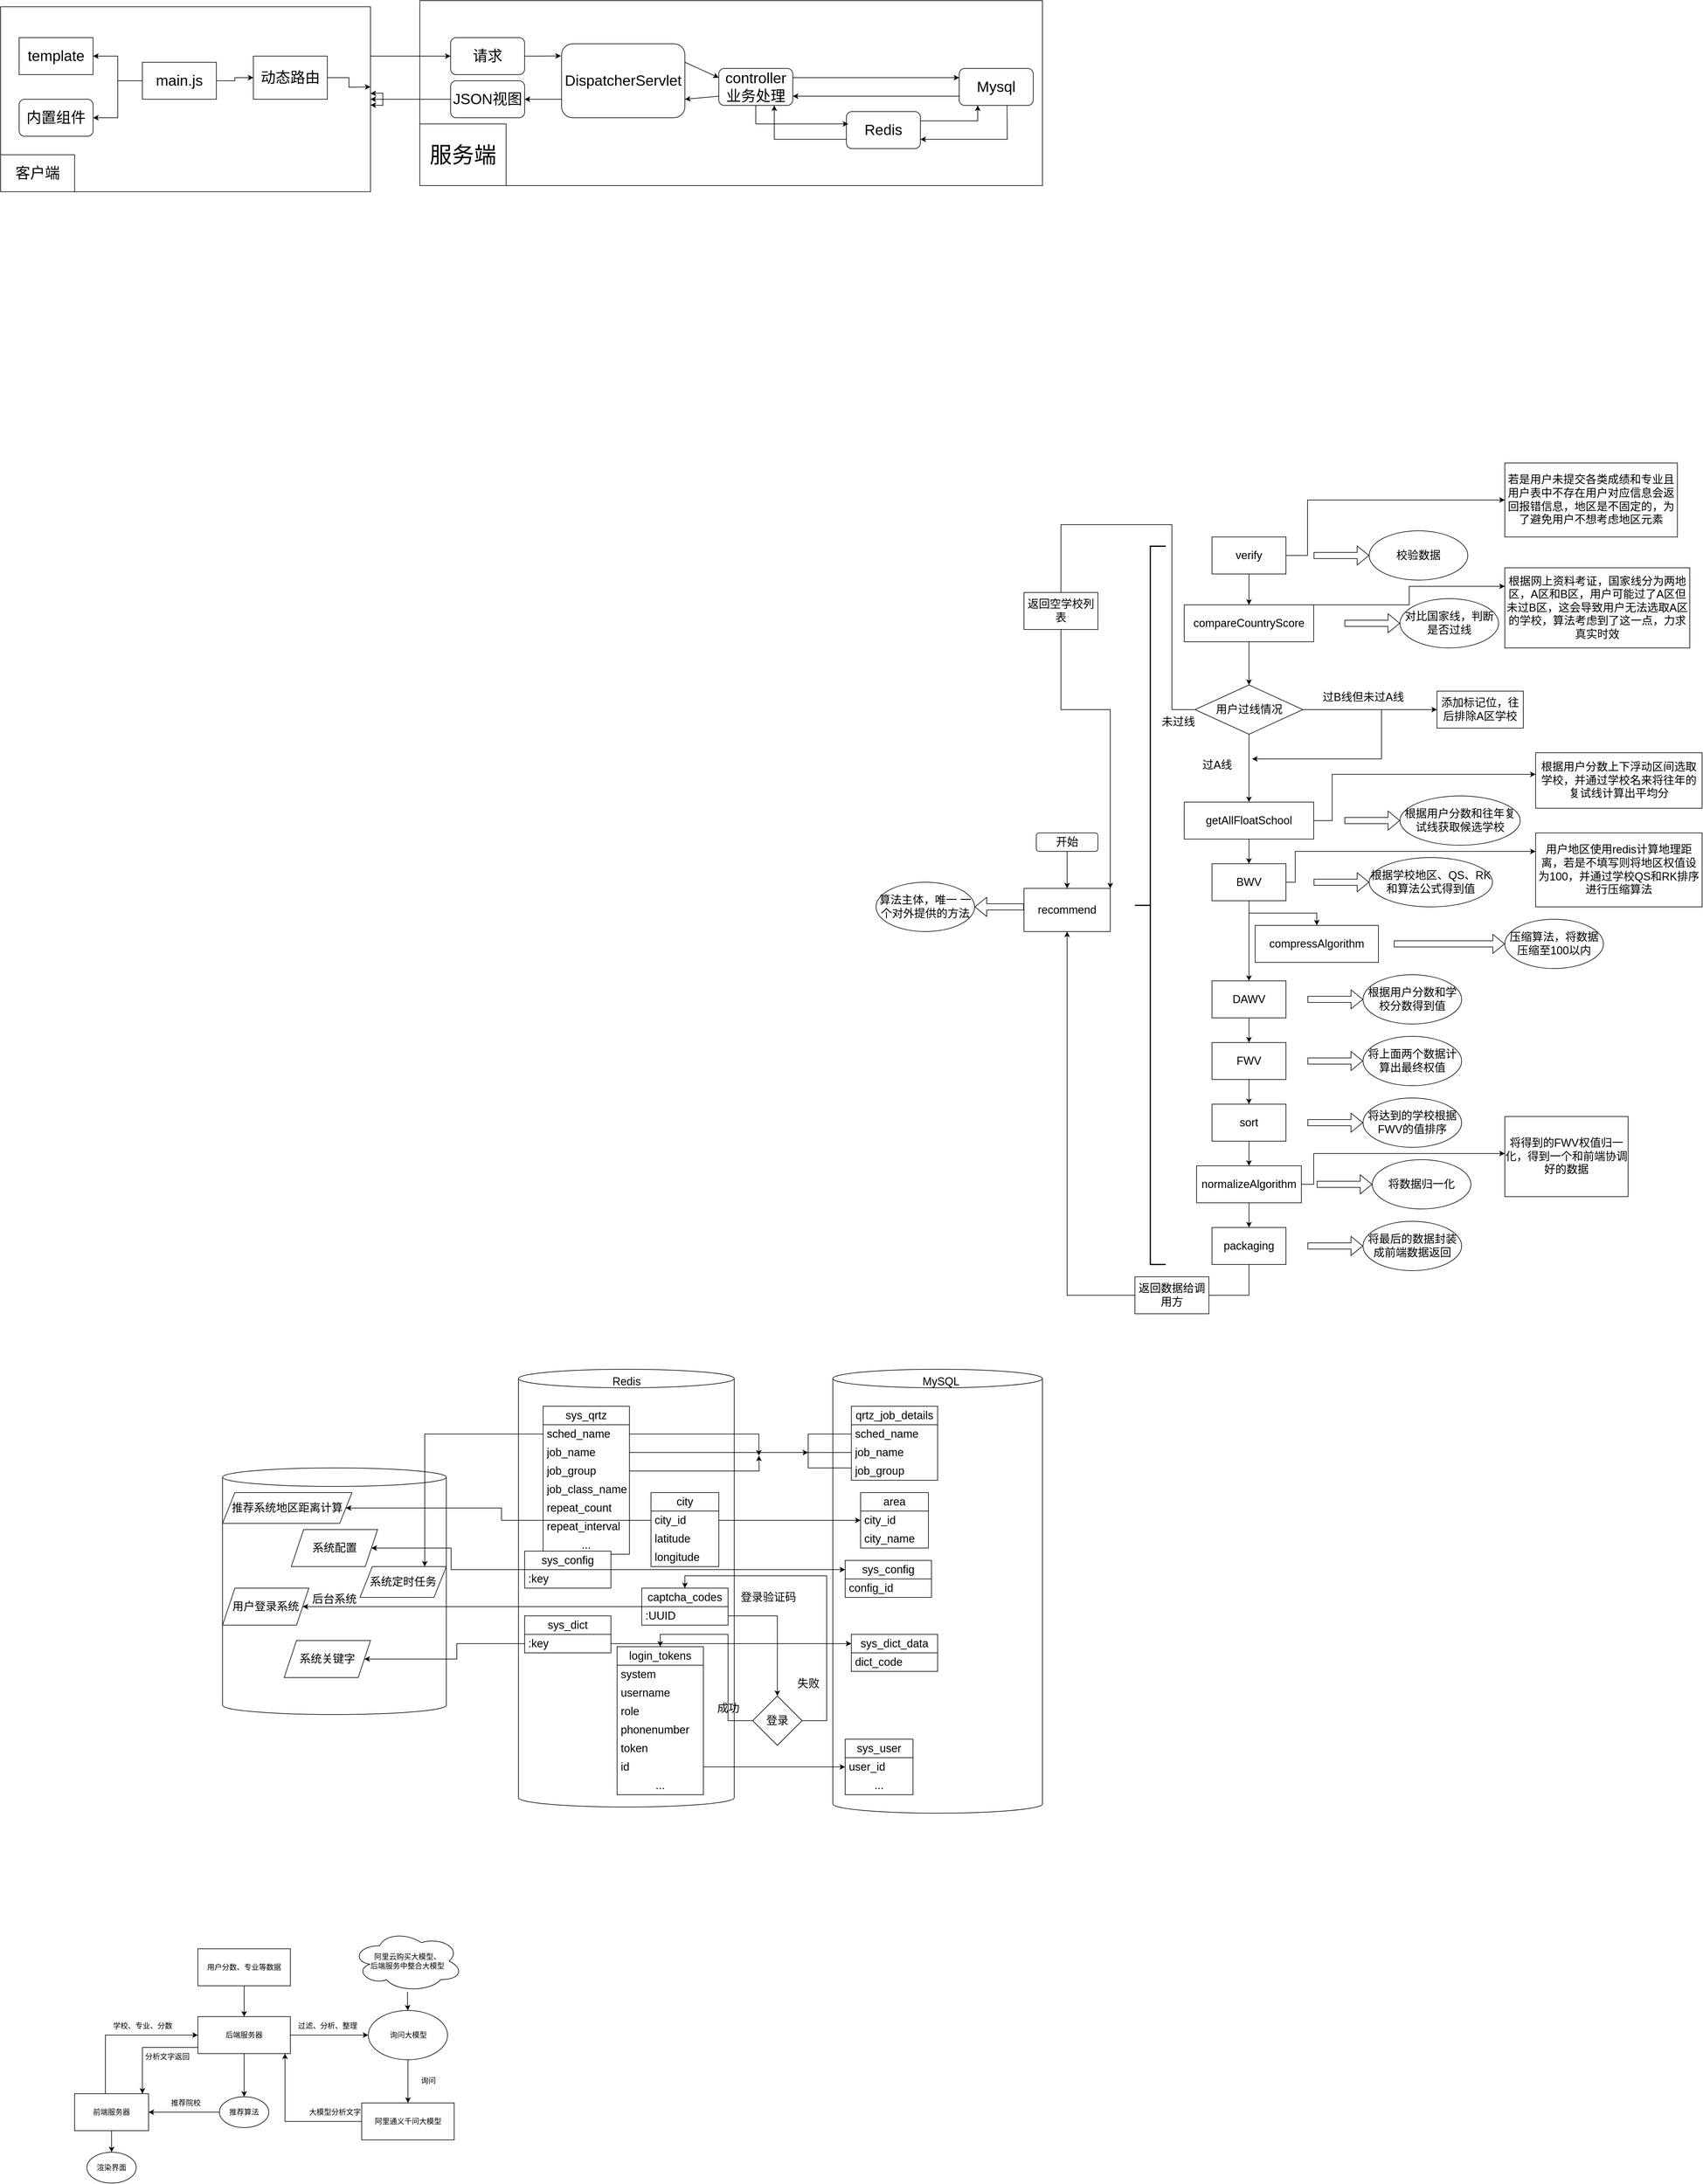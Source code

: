 <mxfile version="20.8.16" type="device"><diagram id="C5RBs43oDa-KdzZeNtuy" name="Page-1"><mxGraphModel dx="2506" dy="1669" grid="0" gridSize="10" guides="1" tooltips="1" connect="1" arrows="1" fold="1" page="1" pageScale="1" pageWidth="827" pageHeight="1169" math="0" shadow="0"><root><mxCell id="WIyWlLk6GJQsqaUBKTNV-0"/><mxCell id="WIyWlLk6GJQsqaUBKTNV-1" parent="WIyWlLk6GJQsqaUBKTNV-0"/><mxCell id="_uHWhttGyGSZWf7CbsEg-2" value="" style="rounded=0;whiteSpace=wrap;html=1;" parent="WIyWlLk6GJQsqaUBKTNV-1" vertex="1"><mxGeometry x="-870" y="-1020" width="1010" height="300" as="geometry"/></mxCell><mxCell id="GhGZomUz8kHwuWWdWPmH-81" value="&lt;div style=&quot;&quot;&gt;&lt;span style=&quot;background-color: initial;&quot;&gt;后台系统&lt;/span&gt;&lt;/div&gt;" style="shape=cylinder3;whiteSpace=wrap;html=1;boundedLbl=1;backgroundOutline=1;size=15;fontSize=18;align=center;" parent="WIyWlLk6GJQsqaUBKTNV-1" vertex="1"><mxGeometry x="-1190" y="1360" width="363" height="400" as="geometry"/></mxCell><mxCell id="-wyWUpsn2oDjNUy2IEUF-4" value="" style="edgeStyle=orthogonalEdgeStyle;rounded=0;orthogonalLoop=1;jettySize=auto;html=1;fontSize=18;" parent="WIyWlLk6GJQsqaUBKTNV-1" source="-wyWUpsn2oDjNUy2IEUF-0" target="-wyWUpsn2oDjNUy2IEUF-3" edge="1"><mxGeometry relative="1" as="geometry"/></mxCell><mxCell id="-wyWUpsn2oDjNUy2IEUF-0" value="&lt;font style=&quot;font-size: 18px;&quot;&gt;开始&lt;/font&gt;" style="rounded=1;whiteSpace=wrap;html=1;fontSize=12;glass=0;strokeWidth=1;shadow=0;" parent="WIyWlLk6GJQsqaUBKTNV-1" vertex="1"><mxGeometry x="130" y="330" width="100" height="30" as="geometry"/></mxCell><mxCell id="-wyWUpsn2oDjNUy2IEUF-3" value="recommend" style="rounded=0;whiteSpace=wrap;html=1;fontSize=18;" parent="WIyWlLk6GJQsqaUBKTNV-1" vertex="1"><mxGeometry x="110" y="420" width="140" height="70" as="geometry"/></mxCell><mxCell id="-wyWUpsn2oDjNUy2IEUF-9" value="" style="shape=flexArrow;endArrow=classic;html=1;rounded=0;fontSize=18;" parent="WIyWlLk6GJQsqaUBKTNV-1" edge="1"><mxGeometry width="50" height="50" relative="1" as="geometry"><mxPoint x="110" y="450" as="sourcePoint"/><mxPoint x="30" y="450" as="targetPoint"/></mxGeometry></mxCell><mxCell id="-wyWUpsn2oDjNUy2IEUF-10" value="算法主体，唯一 一个对外提供的方法" style="ellipse;whiteSpace=wrap;html=1;fontSize=18;" parent="WIyWlLk6GJQsqaUBKTNV-1" vertex="1"><mxGeometry x="-130" y="410" width="160" height="80" as="geometry"/></mxCell><mxCell id="-wyWUpsn2oDjNUy2IEUF-24" value="" style="strokeWidth=2;html=1;shape=mxgraph.flowchart.annotation_2;align=left;labelPosition=right;pointerEvents=1;fontSize=12;" parent="WIyWlLk6GJQsqaUBKTNV-1" vertex="1"><mxGeometry x="290" y="-135" width="50" height="1165" as="geometry"/></mxCell><mxCell id="-wyWUpsn2oDjNUy2IEUF-25" value="" style="edgeStyle=orthogonalEdgeStyle;rounded=0;orthogonalLoop=1;jettySize=auto;html=1;fontSize=12;" parent="WIyWlLk6GJQsqaUBKTNV-1" source="-wyWUpsn2oDjNUy2IEUF-26" target="-wyWUpsn2oDjNUy2IEUF-30" edge="1"><mxGeometry relative="1" as="geometry"/></mxCell><mxCell id="4o4mI241BOWdD9KGD_96-5" style="edgeStyle=orthogonalEdgeStyle;rounded=0;orthogonalLoop=1;jettySize=auto;html=1;entryX=0;entryY=0.5;entryDx=0;entryDy=0;" parent="WIyWlLk6GJQsqaUBKTNV-1" source="-wyWUpsn2oDjNUy2IEUF-26" target="4o4mI241BOWdD9KGD_96-2" edge="1"><mxGeometry relative="1" as="geometry"><Array as="points"><mxPoint x="570" y="-120"/><mxPoint x="570" y="-210"/></Array></mxGeometry></mxCell><mxCell id="-wyWUpsn2oDjNUy2IEUF-26" value="verify" style="rounded=0;whiteSpace=wrap;html=1;fontSize=18;" parent="WIyWlLk6GJQsqaUBKTNV-1" vertex="1"><mxGeometry x="415" y="-150" width="120" height="60" as="geometry"/></mxCell><mxCell id="-wyWUpsn2oDjNUy2IEUF-27" value="" style="shape=flexArrow;endArrow=classic;html=1;rounded=0;fontSize=18;exitX=1;exitY=0.5;exitDx=0;exitDy=0;" parent="WIyWlLk6GJQsqaUBKTNV-1" target="-wyWUpsn2oDjNUy2IEUF-28" edge="1"><mxGeometry width="50" height="50" relative="1" as="geometry"><mxPoint x="580" y="-120" as="sourcePoint"/><mxPoint x="670" y="-120" as="targetPoint"/></mxGeometry></mxCell><mxCell id="-wyWUpsn2oDjNUy2IEUF-28" value="校验数据" style="ellipse;whiteSpace=wrap;html=1;fontSize=18;" parent="WIyWlLk6GJQsqaUBKTNV-1" vertex="1"><mxGeometry x="670" y="-160" width="160" height="80" as="geometry"/></mxCell><mxCell id="4o4mI241BOWdD9KGD_96-1" value="" style="edgeStyle=orthogonalEdgeStyle;rounded=0;orthogonalLoop=1;jettySize=auto;html=1;" parent="WIyWlLk6GJQsqaUBKTNV-1" source="-wyWUpsn2oDjNUy2IEUF-30" target="4o4mI241BOWdD9KGD_96-0" edge="1"><mxGeometry relative="1" as="geometry"><Array as="points"><mxPoint x="735" y="-40"/><mxPoint x="735" y="-70"/></Array></mxGeometry></mxCell><mxCell id="4o4mI241BOWdD9KGD_96-13" value="" style="edgeStyle=orthogonalEdgeStyle;rounded=0;orthogonalLoop=1;jettySize=auto;html=1;fontSize=18;" parent="WIyWlLk6GJQsqaUBKTNV-1" source="-wyWUpsn2oDjNUy2IEUF-30" target="4o4mI241BOWdD9KGD_96-12" edge="1"><mxGeometry relative="1" as="geometry"/></mxCell><mxCell id="-wyWUpsn2oDjNUy2IEUF-30" value="compareCountryScore" style="rounded=0;whiteSpace=wrap;html=1;fontSize=18;" parent="WIyWlLk6GJQsqaUBKTNV-1" vertex="1"><mxGeometry x="370" y="-40" width="210" height="60" as="geometry"/></mxCell><mxCell id="-wyWUpsn2oDjNUy2IEUF-31" value="" style="shape=flexArrow;endArrow=classic;html=1;rounded=0;fontSize=18;exitX=1;exitY=0.5;exitDx=0;exitDy=0;" parent="WIyWlLk6GJQsqaUBKTNV-1" target="-wyWUpsn2oDjNUy2IEUF-32" edge="1"><mxGeometry width="50" height="50" relative="1" as="geometry"><mxPoint x="630" y="-10" as="sourcePoint"/><mxPoint x="720" y="-10" as="targetPoint"/></mxGeometry></mxCell><mxCell id="-wyWUpsn2oDjNUy2IEUF-32" value="对比国家线，判断是否过线" style="ellipse;whiteSpace=wrap;html=1;fontSize=18;" parent="WIyWlLk6GJQsqaUBKTNV-1" vertex="1"><mxGeometry x="720" y="-50" width="160" height="80" as="geometry"/></mxCell><mxCell id="-wyWUpsn2oDjNUy2IEUF-43" value="" style="edgeStyle=orthogonalEdgeStyle;rounded=0;orthogonalLoop=1;jettySize=auto;html=1;fontSize=12;" parent="WIyWlLk6GJQsqaUBKTNV-1" source="-wyWUpsn2oDjNUy2IEUF-33" target="-wyWUpsn2oDjNUy2IEUF-40" edge="1"><mxGeometry relative="1" as="geometry"/></mxCell><mxCell id="4o4mI241BOWdD9KGD_96-8" value="" style="edgeStyle=orthogonalEdgeStyle;rounded=0;orthogonalLoop=1;jettySize=auto;html=1;" parent="WIyWlLk6GJQsqaUBKTNV-1" source="-wyWUpsn2oDjNUy2IEUF-33" target="4o4mI241BOWdD9KGD_96-7" edge="1"><mxGeometry relative="1" as="geometry"><Array as="points"><mxPoint x="610" y="310"/><mxPoint x="610" y="235"/></Array></mxGeometry></mxCell><mxCell id="-wyWUpsn2oDjNUy2IEUF-33" value="getAllFloatSchool" style="rounded=0;whiteSpace=wrap;html=1;fontSize=18;" parent="WIyWlLk6GJQsqaUBKTNV-1" vertex="1"><mxGeometry x="370" y="280" width="210" height="60" as="geometry"/></mxCell><mxCell id="-wyWUpsn2oDjNUy2IEUF-34" value="" style="shape=flexArrow;endArrow=classic;html=1;rounded=0;fontSize=18;exitX=1;exitY=0.5;exitDx=0;exitDy=0;" parent="WIyWlLk6GJQsqaUBKTNV-1" target="-wyWUpsn2oDjNUy2IEUF-35" edge="1"><mxGeometry width="50" height="50" relative="1" as="geometry"><mxPoint x="630" y="310" as="sourcePoint"/><mxPoint x="720" y="310" as="targetPoint"/></mxGeometry></mxCell><mxCell id="-wyWUpsn2oDjNUy2IEUF-35" value="根据用户分数和往年复试线获取候选学校" style="ellipse;whiteSpace=wrap;html=1;fontSize=18;" parent="WIyWlLk6GJQsqaUBKTNV-1" vertex="1"><mxGeometry x="720" y="270" width="195" height="80" as="geometry"/></mxCell><mxCell id="-wyWUpsn2oDjNUy2IEUF-52" value="" style="edgeStyle=orthogonalEdgeStyle;rounded=0;orthogonalLoop=1;jettySize=auto;html=1;fontSize=12;" parent="WIyWlLk6GJQsqaUBKTNV-1" source="-wyWUpsn2oDjNUy2IEUF-40" target="-wyWUpsn2oDjNUy2IEUF-49" edge="1"><mxGeometry relative="1" as="geometry"/></mxCell><mxCell id="-wyWUpsn2oDjNUy2IEUF-54" style="edgeStyle=orthogonalEdgeStyle;rounded=0;orthogonalLoop=1;jettySize=auto;html=1;entryX=0.5;entryY=0;entryDx=0;entryDy=0;fontSize=12;" parent="WIyWlLk6GJQsqaUBKTNV-1" source="-wyWUpsn2oDjNUy2IEUF-40" target="-wyWUpsn2oDjNUy2IEUF-44" edge="1"><mxGeometry relative="1" as="geometry"/></mxCell><mxCell id="4o4mI241BOWdD9KGD_96-26" value="" style="edgeStyle=orthogonalEdgeStyle;rounded=0;orthogonalLoop=1;jettySize=auto;html=1;fontSize=18;" parent="WIyWlLk6GJQsqaUBKTNV-1" source="-wyWUpsn2oDjNUy2IEUF-40" target="4o4mI241BOWdD9KGD_96-25" edge="1"><mxGeometry relative="1" as="geometry"><Array as="points"><mxPoint x="550" y="410"/><mxPoint x="550" y="360"/></Array></mxGeometry></mxCell><mxCell id="-wyWUpsn2oDjNUy2IEUF-40" value="BWV" style="rounded=0;whiteSpace=wrap;html=1;fontSize=18;" parent="WIyWlLk6GJQsqaUBKTNV-1" vertex="1"><mxGeometry x="415" y="380" width="120" height="60" as="geometry"/></mxCell><mxCell id="-wyWUpsn2oDjNUy2IEUF-41" value="" style="shape=flexArrow;endArrow=classic;html=1;rounded=0;fontSize=18;exitX=1;exitY=0.5;exitDx=0;exitDy=0;" parent="WIyWlLk6GJQsqaUBKTNV-1" target="-wyWUpsn2oDjNUy2IEUF-42" edge="1"><mxGeometry width="50" height="50" relative="1" as="geometry"><mxPoint x="580" y="410" as="sourcePoint"/><mxPoint x="670" y="410" as="targetPoint"/></mxGeometry></mxCell><mxCell id="-wyWUpsn2oDjNUy2IEUF-42" value="根据学校地区、QS、RK和算法公式得到值" style="ellipse;whiteSpace=wrap;html=1;fontSize=18;" parent="WIyWlLk6GJQsqaUBKTNV-1" vertex="1"><mxGeometry x="670" y="370" width="200" height="80" as="geometry"/></mxCell><mxCell id="-wyWUpsn2oDjNUy2IEUF-58" value="" style="edgeStyle=orthogonalEdgeStyle;rounded=0;orthogonalLoop=1;jettySize=auto;html=1;fontSize=12;" parent="WIyWlLk6GJQsqaUBKTNV-1" source="-wyWUpsn2oDjNUy2IEUF-44" target="-wyWUpsn2oDjNUy2IEUF-55" edge="1"><mxGeometry relative="1" as="geometry"/></mxCell><mxCell id="-wyWUpsn2oDjNUy2IEUF-44" value="DAWV" style="rounded=0;whiteSpace=wrap;html=1;fontSize=18;" parent="WIyWlLk6GJQsqaUBKTNV-1" vertex="1"><mxGeometry x="415" y="570" width="120" height="60" as="geometry"/></mxCell><mxCell id="-wyWUpsn2oDjNUy2IEUF-45" value="" style="shape=flexArrow;endArrow=classic;html=1;rounded=0;fontSize=18;exitX=1;exitY=0.5;exitDx=0;exitDy=0;" parent="WIyWlLk6GJQsqaUBKTNV-1" target="-wyWUpsn2oDjNUy2IEUF-46" edge="1"><mxGeometry width="50" height="50" relative="1" as="geometry"><mxPoint x="570" y="600" as="sourcePoint"/><mxPoint x="660" y="600" as="targetPoint"/></mxGeometry></mxCell><mxCell id="-wyWUpsn2oDjNUy2IEUF-46" value="根据用户分数和学校分数得到值" style="ellipse;whiteSpace=wrap;html=1;fontSize=18;" parent="WIyWlLk6GJQsqaUBKTNV-1" vertex="1"><mxGeometry x="660" y="560" width="160" height="80" as="geometry"/></mxCell><mxCell id="-wyWUpsn2oDjNUy2IEUF-49" value="compressAlgorithm" style="rounded=0;whiteSpace=wrap;html=1;fontSize=18;" parent="WIyWlLk6GJQsqaUBKTNV-1" vertex="1"><mxGeometry x="485" y="480" width="200" height="60" as="geometry"/></mxCell><mxCell id="-wyWUpsn2oDjNUy2IEUF-50" value="" style="shape=flexArrow;endArrow=classic;html=1;rounded=0;fontSize=18;" parent="WIyWlLk6GJQsqaUBKTNV-1" target="-wyWUpsn2oDjNUy2IEUF-51" edge="1"><mxGeometry width="50" height="50" relative="1" as="geometry"><mxPoint x="710" y="510" as="sourcePoint"/><mxPoint x="720" y="510" as="targetPoint"/></mxGeometry></mxCell><mxCell id="-wyWUpsn2oDjNUy2IEUF-51" value="压缩算法，将数据压缩至100以内" style="ellipse;whiteSpace=wrap;html=1;fontSize=18;" parent="WIyWlLk6GJQsqaUBKTNV-1" vertex="1"><mxGeometry x="890" y="470" width="160" height="80" as="geometry"/></mxCell><mxCell id="-wyWUpsn2oDjNUy2IEUF-63" value="" style="edgeStyle=orthogonalEdgeStyle;rounded=0;orthogonalLoop=1;jettySize=auto;html=1;fontSize=12;" parent="WIyWlLk6GJQsqaUBKTNV-1" source="-wyWUpsn2oDjNUy2IEUF-55" target="-wyWUpsn2oDjNUy2IEUF-60" edge="1"><mxGeometry relative="1" as="geometry"/></mxCell><mxCell id="-wyWUpsn2oDjNUy2IEUF-55" value="FWV" style="rounded=0;whiteSpace=wrap;html=1;fontSize=18;" parent="WIyWlLk6GJQsqaUBKTNV-1" vertex="1"><mxGeometry x="415" y="670" width="120" height="60" as="geometry"/></mxCell><mxCell id="-wyWUpsn2oDjNUy2IEUF-56" value="" style="shape=flexArrow;endArrow=classic;html=1;rounded=0;fontSize=18;exitX=1;exitY=0.5;exitDx=0;exitDy=0;" parent="WIyWlLk6GJQsqaUBKTNV-1" target="-wyWUpsn2oDjNUy2IEUF-57" edge="1"><mxGeometry width="50" height="50" relative="1" as="geometry"><mxPoint x="570" y="700" as="sourcePoint"/><mxPoint x="660" y="700" as="targetPoint"/></mxGeometry></mxCell><mxCell id="-wyWUpsn2oDjNUy2IEUF-57" value="将上面两个数据计算出最终权值" style="ellipse;whiteSpace=wrap;html=1;fontSize=18;" parent="WIyWlLk6GJQsqaUBKTNV-1" vertex="1"><mxGeometry x="660" y="660" width="160" height="80" as="geometry"/></mxCell><mxCell id="-wyWUpsn2oDjNUy2IEUF-67" value="" style="edgeStyle=orthogonalEdgeStyle;rounded=0;orthogonalLoop=1;jettySize=auto;html=1;fontSize=12;" parent="WIyWlLk6GJQsqaUBKTNV-1" source="-wyWUpsn2oDjNUy2IEUF-60" target="-wyWUpsn2oDjNUy2IEUF-64" edge="1"><mxGeometry relative="1" as="geometry"/></mxCell><mxCell id="-wyWUpsn2oDjNUy2IEUF-60" value="sort" style="rounded=0;whiteSpace=wrap;html=1;fontSize=18;" parent="WIyWlLk6GJQsqaUBKTNV-1" vertex="1"><mxGeometry x="415" y="770" width="120" height="60" as="geometry"/></mxCell><mxCell id="-wyWUpsn2oDjNUy2IEUF-61" value="" style="shape=flexArrow;endArrow=classic;html=1;rounded=0;fontSize=18;exitX=1;exitY=0.5;exitDx=0;exitDy=0;" parent="WIyWlLk6GJQsqaUBKTNV-1" target="-wyWUpsn2oDjNUy2IEUF-62" edge="1"><mxGeometry width="50" height="50" relative="1" as="geometry"><mxPoint x="570" y="800" as="sourcePoint"/><mxPoint x="660" y="800" as="targetPoint"/></mxGeometry></mxCell><mxCell id="-wyWUpsn2oDjNUy2IEUF-62" value="将达到的学校根据FWV的值排序" style="ellipse;whiteSpace=wrap;html=1;fontSize=18;" parent="WIyWlLk6GJQsqaUBKTNV-1" vertex="1"><mxGeometry x="660" y="760" width="160" height="80" as="geometry"/></mxCell><mxCell id="-wyWUpsn2oDjNUy2IEUF-71" value="" style="edgeStyle=orthogonalEdgeStyle;rounded=0;orthogonalLoop=1;jettySize=auto;html=1;fontSize=12;" parent="WIyWlLk6GJQsqaUBKTNV-1" source="-wyWUpsn2oDjNUy2IEUF-64" target="-wyWUpsn2oDjNUy2IEUF-68" edge="1"><mxGeometry relative="1" as="geometry"/></mxCell><mxCell id="4o4mI241BOWdD9KGD_96-30" style="edgeStyle=orthogonalEdgeStyle;rounded=0;orthogonalLoop=1;jettySize=auto;html=1;fontSize=18;" parent="WIyWlLk6GJQsqaUBKTNV-1" source="-wyWUpsn2oDjNUy2IEUF-64" target="4o4mI241BOWdD9KGD_96-31" edge="1"><mxGeometry relative="1" as="geometry"><mxPoint x="850" y="850" as="targetPoint"/><Array as="points"><mxPoint x="580" y="900"/><mxPoint x="580" y="850"/></Array></mxGeometry></mxCell><mxCell id="-wyWUpsn2oDjNUy2IEUF-64" value="normalizeAlgorithm" style="rounded=0;whiteSpace=wrap;html=1;fontSize=18;" parent="WIyWlLk6GJQsqaUBKTNV-1" vertex="1"><mxGeometry x="390" y="870" width="170" height="60" as="geometry"/></mxCell><mxCell id="-wyWUpsn2oDjNUy2IEUF-65" value="" style="shape=flexArrow;endArrow=classic;html=1;rounded=0;fontSize=18;exitX=1;exitY=0.5;exitDx=0;exitDy=0;" parent="WIyWlLk6GJQsqaUBKTNV-1" target="-wyWUpsn2oDjNUy2IEUF-66" edge="1"><mxGeometry width="50" height="50" relative="1" as="geometry"><mxPoint x="585" y="900" as="sourcePoint"/><mxPoint x="675" y="900" as="targetPoint"/></mxGeometry></mxCell><mxCell id="-wyWUpsn2oDjNUy2IEUF-66" value="将数据归一化" style="ellipse;whiteSpace=wrap;html=1;fontSize=18;" parent="WIyWlLk6GJQsqaUBKTNV-1" vertex="1"><mxGeometry x="675" y="860" width="160" height="80" as="geometry"/></mxCell><mxCell id="-wyWUpsn2oDjNUy2IEUF-68" value="packaging" style="rounded=0;whiteSpace=wrap;html=1;fontSize=18;" parent="WIyWlLk6GJQsqaUBKTNV-1" vertex="1"><mxGeometry x="415" y="970" width="120" height="60" as="geometry"/></mxCell><mxCell id="-wyWUpsn2oDjNUy2IEUF-69" value="" style="shape=flexArrow;endArrow=classic;html=1;rounded=0;fontSize=18;exitX=1;exitY=0.5;exitDx=0;exitDy=0;" parent="WIyWlLk6GJQsqaUBKTNV-1" target="-wyWUpsn2oDjNUy2IEUF-70" edge="1"><mxGeometry width="50" height="50" relative="1" as="geometry"><mxPoint x="570" y="1000" as="sourcePoint"/><mxPoint x="660" y="1000" as="targetPoint"/></mxGeometry></mxCell><mxCell id="-wyWUpsn2oDjNUy2IEUF-70" value="将最后的数据封装成前端数据返回" style="ellipse;whiteSpace=wrap;html=1;fontSize=18;" parent="WIyWlLk6GJQsqaUBKTNV-1" vertex="1"><mxGeometry x="660" y="960" width="160" height="80" as="geometry"/></mxCell><mxCell id="4o4mI241BOWdD9KGD_96-0" value="根据网上资料考证，国家线分为两地区，A区和B区，用户可能过了A区但未过B区，这会导致用户无法选取A区的学校，算法考虑到了这一点，力求真实时效" style="whiteSpace=wrap;html=1;fontSize=18;rounded=0;" parent="WIyWlLk6GJQsqaUBKTNV-1" vertex="1"><mxGeometry x="890" y="-100" width="300" height="130" as="geometry"/></mxCell><mxCell id="4o4mI241BOWdD9KGD_96-2" value="若是用户未提交各类成绩和专业且用户表中不存在用户对应信息会返回报错信息，地区是不固定的，为了避免用户不想考虑地区元素" style="whiteSpace=wrap;html=1;fontSize=18;rounded=0;" parent="WIyWlLk6GJQsqaUBKTNV-1" vertex="1"><mxGeometry x="890" y="-270" width="280" height="120" as="geometry"/></mxCell><mxCell id="4o4mI241BOWdD9KGD_96-7" value="根据用户分数上下浮动区间选取学校，并通过学校名来将往年的复试线计算出平均分" style="whiteSpace=wrap;html=1;fontSize=18;rounded=0;" parent="WIyWlLk6GJQsqaUBKTNV-1" vertex="1"><mxGeometry x="940" y="200" width="270" height="90" as="geometry"/></mxCell><mxCell id="4o4mI241BOWdD9KGD_96-10" value="" style="endArrow=classic;html=1;rounded=0;exitX=0.5;exitY=1;exitDx=0;exitDy=0;entryX=0.5;entryY=1;entryDx=0;entryDy=0;" parent="WIyWlLk6GJQsqaUBKTNV-1" source="-wyWUpsn2oDjNUy2IEUF-68" target="-wyWUpsn2oDjNUy2IEUF-3" edge="1"><mxGeometry width="50" height="50" relative="1" as="geometry"><mxPoint x="820" y="810" as="sourcePoint"/><mxPoint x="220" y="870" as="targetPoint"/><Array as="points"><mxPoint x="475" y="1080"/><mxPoint x="180" y="1080"/></Array></mxGeometry></mxCell><mxCell id="4o4mI241BOWdD9KGD_96-11" value="&lt;font style=&quot;font-size: 18px;&quot;&gt;返回数据给调用方&lt;/font&gt;" style="whiteSpace=wrap;html=1;" parent="WIyWlLk6GJQsqaUBKTNV-1" vertex="1"><mxGeometry x="290" y="1050" width="120" height="60" as="geometry"/></mxCell><mxCell id="4o4mI241BOWdD9KGD_96-16" value="" style="edgeStyle=orthogonalEdgeStyle;rounded=0;orthogonalLoop=1;jettySize=auto;html=1;fontSize=18;" parent="WIyWlLk6GJQsqaUBKTNV-1" source="4o4mI241BOWdD9KGD_96-12" target="4o4mI241BOWdD9KGD_96-15" edge="1"><mxGeometry relative="1" as="geometry"/></mxCell><mxCell id="4o4mI241BOWdD9KGD_96-18" style="edgeStyle=orthogonalEdgeStyle;rounded=0;orthogonalLoop=1;jettySize=auto;html=1;fontSize=18;" parent="WIyWlLk6GJQsqaUBKTNV-1" source="4o4mI241BOWdD9KGD_96-12" target="-wyWUpsn2oDjNUy2IEUF-33" edge="1"><mxGeometry relative="1" as="geometry"/></mxCell><mxCell id="4o4mI241BOWdD9KGD_96-21" style="edgeStyle=orthogonalEdgeStyle;rounded=0;orthogonalLoop=1;jettySize=auto;html=1;fontSize=18;entryX=1;entryY=0;entryDx=0;entryDy=0;" parent="WIyWlLk6GJQsqaUBKTNV-1" source="4o4mI241BOWdD9KGD_96-12" target="-wyWUpsn2oDjNUy2IEUF-3" edge="1"><mxGeometry relative="1" as="geometry"><mxPoint x="210" y="130" as="targetPoint"/><Array as="points"><mxPoint x="350" y="130"/><mxPoint x="350" y="-170"/><mxPoint x="170" y="-170"/><mxPoint x="170" y="130"/><mxPoint x="250" y="130"/></Array></mxGeometry></mxCell><mxCell id="4o4mI241BOWdD9KGD_96-12" value="用户过线情况" style="rhombus;whiteSpace=wrap;html=1;fontSize=18;rounded=0;" parent="WIyWlLk6GJQsqaUBKTNV-1" vertex="1"><mxGeometry x="387.5" y="90" width="175" height="80" as="geometry"/></mxCell><mxCell id="4o4mI241BOWdD9KGD_96-15" value="添加标记位，往后排除A区学校" style="whiteSpace=wrap;html=1;fontSize=18;rounded=0;" parent="WIyWlLk6GJQsqaUBKTNV-1" vertex="1"><mxGeometry x="780" y="100" width="140" height="60" as="geometry"/></mxCell><mxCell id="4o4mI241BOWdD9KGD_96-20" style="edgeStyle=orthogonalEdgeStyle;rounded=0;orthogonalLoop=1;jettySize=auto;html=1;fontSize=18;" parent="WIyWlLk6GJQsqaUBKTNV-1" source="4o4mI241BOWdD9KGD_96-17" edge="1"><mxGeometry relative="1" as="geometry"><mxPoint x="480" y="210" as="targetPoint"/><Array as="points"><mxPoint x="690" y="210"/></Array></mxGeometry></mxCell><mxCell id="4o4mI241BOWdD9KGD_96-17" value="过B线但未过A线" style="text;html=1;align=center;verticalAlign=middle;resizable=0;points=[];autosize=1;strokeColor=none;fillColor=none;fontSize=18;" parent="WIyWlLk6GJQsqaUBKTNV-1" vertex="1"><mxGeometry x="580" y="90" width="160" height="40" as="geometry"/></mxCell><mxCell id="4o4mI241BOWdD9KGD_96-19" value="过A线" style="text;html=1;align=center;verticalAlign=middle;resizable=0;points=[];autosize=1;strokeColor=none;fillColor=none;fontSize=18;" parent="WIyWlLk6GJQsqaUBKTNV-1" vertex="1"><mxGeometry x="387.5" y="200" width="70" height="40" as="geometry"/></mxCell><mxCell id="4o4mI241BOWdD9KGD_96-22" value="未过线" style="text;html=1;align=center;verticalAlign=middle;resizable=0;points=[];autosize=1;strokeColor=none;fillColor=none;fontSize=18;" parent="WIyWlLk6GJQsqaUBKTNV-1" vertex="1"><mxGeometry x="320" y="130" width="80" height="40" as="geometry"/></mxCell><mxCell id="4o4mI241BOWdD9KGD_96-23" value="&lt;span style=&quot;font-size: 18px;&quot;&gt;返回空学校列表&lt;/span&gt;" style="whiteSpace=wrap;html=1;" parent="WIyWlLk6GJQsqaUBKTNV-1" vertex="1"><mxGeometry x="110" y="-60" width="120" height="60" as="geometry"/></mxCell><mxCell id="4o4mI241BOWdD9KGD_96-25" value="用户地区使用redis计算地理距离，若是不填写则将地区权值设为100，并通过学校QS和RK排序进行压缩算法" style="whiteSpace=wrap;html=1;fontSize=18;rounded=0;" parent="WIyWlLk6GJQsqaUBKTNV-1" vertex="1"><mxGeometry x="940" y="330" width="270" height="120" as="geometry"/></mxCell><mxCell id="4o4mI241BOWdD9KGD_96-31" value="将得到的FWV权值归一化，得到一个和前端协调好的数据" style="rounded=0;whiteSpace=wrap;html=1;fontSize=18;" parent="WIyWlLk6GJQsqaUBKTNV-1" vertex="1"><mxGeometry x="890" y="790" width="200" height="130" as="geometry"/></mxCell><mxCell id="GhGZomUz8kHwuWWdWPmH-10" value="&lt;div style=&quot;&quot;&gt;&lt;br&gt;&lt;/div&gt;" style="shape=cylinder3;whiteSpace=wrap;html=1;boundedLbl=1;backgroundOutline=1;size=15;fontSize=18;align=center;" parent="WIyWlLk6GJQsqaUBKTNV-1" vertex="1"><mxGeometry x="-710" y="1200" width="350" height="710" as="geometry"/></mxCell><mxCell id="GhGZomUz8kHwuWWdWPmH-3" value="city" style="swimlane;fontStyle=0;childLayout=stackLayout;horizontal=1;startSize=30;horizontalStack=0;resizeParent=1;resizeParentMax=0;resizeLast=0;collapsible=1;marginBottom=0;whiteSpace=wrap;html=1;fontSize=18;" parent="WIyWlLk6GJQsqaUBKTNV-1" vertex="1"><mxGeometry x="-495" y="1400" width="110" height="120" as="geometry"/></mxCell><mxCell id="GhGZomUz8kHwuWWdWPmH-4" value="city_id" style="text;strokeColor=none;fillColor=none;align=left;verticalAlign=middle;spacingLeft=4;spacingRight=4;overflow=hidden;points=[[0,0.5],[1,0.5]];portConstraint=eastwest;rotatable=0;whiteSpace=wrap;html=1;fontSize=18;" parent="GhGZomUz8kHwuWWdWPmH-3" vertex="1"><mxGeometry y="30" width="110" height="30" as="geometry"/></mxCell><mxCell id="GhGZomUz8kHwuWWdWPmH-5" value="latitude" style="text;strokeColor=none;fillColor=none;align=left;verticalAlign=middle;spacingLeft=4;spacingRight=4;overflow=hidden;points=[[0,0.5],[1,0.5]];portConstraint=eastwest;rotatable=0;whiteSpace=wrap;html=1;fontSize=18;" parent="GhGZomUz8kHwuWWdWPmH-3" vertex="1"><mxGeometry y="60" width="110" height="30" as="geometry"/></mxCell><mxCell id="GhGZomUz8kHwuWWdWPmH-6" value="longitude" style="text;strokeColor=none;fillColor=none;align=left;verticalAlign=middle;spacingLeft=4;spacingRight=4;overflow=hidden;points=[[0,0.5],[1,0.5]];portConstraint=eastwest;rotatable=0;whiteSpace=wrap;html=1;fontSize=18;" parent="GhGZomUz8kHwuWWdWPmH-3" vertex="1"><mxGeometry y="90" width="110" height="30" as="geometry"/></mxCell><mxCell id="GhGZomUz8kHwuWWdWPmH-11" value="&lt;div style=&quot;&quot;&gt;&lt;br&gt;&lt;/div&gt;" style="shape=cylinder3;whiteSpace=wrap;html=1;boundedLbl=1;backgroundOutline=1;size=15;fontSize=18;align=center;" parent="WIyWlLk6GJQsqaUBKTNV-1" vertex="1"><mxGeometry x="-200" y="1200" width="340" height="720" as="geometry"/></mxCell><mxCell id="GhGZomUz8kHwuWWdWPmH-12" value="area" style="swimlane;fontStyle=0;childLayout=stackLayout;horizontal=1;startSize=30;horizontalStack=0;resizeParent=1;resizeParentMax=0;resizeLast=0;collapsible=1;marginBottom=0;whiteSpace=wrap;html=1;fontSize=18;" parent="WIyWlLk6GJQsqaUBKTNV-1" vertex="1"><mxGeometry x="-155" y="1400" width="110" height="90" as="geometry"/></mxCell><mxCell id="GhGZomUz8kHwuWWdWPmH-13" value="city_id" style="text;strokeColor=none;fillColor=none;align=left;verticalAlign=middle;spacingLeft=4;spacingRight=4;overflow=hidden;points=[[0,0.5],[1,0.5]];portConstraint=eastwest;rotatable=0;whiteSpace=wrap;html=1;fontSize=18;" parent="GhGZomUz8kHwuWWdWPmH-12" vertex="1"><mxGeometry y="30" width="110" height="30" as="geometry"/></mxCell><mxCell id="GhGZomUz8kHwuWWdWPmH-14" value="city_name" style="text;strokeColor=none;fillColor=none;align=left;verticalAlign=middle;spacingLeft=4;spacingRight=4;overflow=hidden;points=[[0,0.5],[1,0.5]];portConstraint=eastwest;rotatable=0;whiteSpace=wrap;html=1;fontSize=18;" parent="GhGZomUz8kHwuWWdWPmH-12" vertex="1"><mxGeometry y="60" width="110" height="30" as="geometry"/></mxCell><mxCell id="GhGZomUz8kHwuWWdWPmH-21" value="qrtz_job_details" style="swimlane;fontStyle=0;childLayout=stackLayout;horizontal=1;startSize=30;horizontalStack=0;resizeParent=1;resizeParentMax=0;resizeLast=0;collapsible=1;marginBottom=0;whiteSpace=wrap;html=1;fontSize=18;" parent="WIyWlLk6GJQsqaUBKTNV-1" vertex="1"><mxGeometry x="-170" y="1260" width="140" height="120" as="geometry"/></mxCell><mxCell id="GhGZomUz8kHwuWWdWPmH-22" value="&lt;div&gt;sched_name&lt;/div&gt;" style="text;strokeColor=none;fillColor=none;align=left;verticalAlign=middle;spacingLeft=4;spacingRight=4;overflow=hidden;points=[[0,0.5],[1,0.5]];portConstraint=eastwest;rotatable=0;whiteSpace=wrap;html=1;fontSize=18;" parent="GhGZomUz8kHwuWWdWPmH-21" vertex="1"><mxGeometry y="30" width="140" height="30" as="geometry"/></mxCell><mxCell id="GhGZomUz8kHwuWWdWPmH-23" value="job_name" style="text;strokeColor=none;fillColor=none;align=left;verticalAlign=middle;spacingLeft=4;spacingRight=4;overflow=hidden;points=[[0,0.5],[1,0.5]];portConstraint=eastwest;rotatable=0;whiteSpace=wrap;html=1;fontSize=18;" parent="GhGZomUz8kHwuWWdWPmH-21" vertex="1"><mxGeometry y="60" width="140" height="30" as="geometry"/></mxCell><mxCell id="GhGZomUz8kHwuWWdWPmH-24" value="job_group" style="text;strokeColor=none;fillColor=none;align=left;verticalAlign=middle;spacingLeft=4;spacingRight=4;overflow=hidden;points=[[0,0.5],[1,0.5]];portConstraint=eastwest;rotatable=0;whiteSpace=wrap;html=1;fontSize=18;" parent="GhGZomUz8kHwuWWdWPmH-21" vertex="1"><mxGeometry y="90" width="140" height="30" as="geometry"/></mxCell><mxCell id="GhGZomUz8kHwuWWdWPmH-28" value="sys_qrtz" style="swimlane;fontStyle=0;childLayout=stackLayout;horizontal=1;startSize=30;horizontalStack=0;resizeParent=1;resizeParentMax=0;resizeLast=0;collapsible=1;marginBottom=0;whiteSpace=wrap;html=1;fontSize=18;" parent="WIyWlLk6GJQsqaUBKTNV-1" vertex="1"><mxGeometry x="-670" y="1260" width="140" height="240" as="geometry"/></mxCell><mxCell id="GhGZomUz8kHwuWWdWPmH-29" value="&lt;div&gt;sched_name&lt;/div&gt;" style="text;strokeColor=none;fillColor=none;align=left;verticalAlign=middle;spacingLeft=4;spacingRight=4;overflow=hidden;points=[[0,0.5],[1,0.5]];portConstraint=eastwest;rotatable=0;whiteSpace=wrap;html=1;fontSize=18;" parent="GhGZomUz8kHwuWWdWPmH-28" vertex="1"><mxGeometry y="30" width="140" height="30" as="geometry"/></mxCell><mxCell id="GhGZomUz8kHwuWWdWPmH-30" value="job_name" style="text;strokeColor=none;fillColor=none;align=left;verticalAlign=middle;spacingLeft=4;spacingRight=4;overflow=hidden;points=[[0,0.5],[1,0.5]];portConstraint=eastwest;rotatable=0;whiteSpace=wrap;html=1;fontSize=18;" parent="GhGZomUz8kHwuWWdWPmH-28" vertex="1"><mxGeometry y="60" width="140" height="30" as="geometry"/></mxCell><mxCell id="GhGZomUz8kHwuWWdWPmH-43" value="job_group" style="text;strokeColor=none;fillColor=none;align=left;verticalAlign=middle;spacingLeft=4;spacingRight=4;overflow=hidden;points=[[0,0.5],[1,0.5]];portConstraint=eastwest;rotatable=0;whiteSpace=wrap;html=1;fontSize=18;" parent="GhGZomUz8kHwuWWdWPmH-28" vertex="1"><mxGeometry y="90" width="140" height="30" as="geometry"/></mxCell><mxCell id="GhGZomUz8kHwuWWdWPmH-45" value="job_class_name" style="text;strokeColor=none;fillColor=none;align=left;verticalAlign=middle;spacingLeft=4;spacingRight=4;overflow=hidden;points=[[0,0.5],[1,0.5]];portConstraint=eastwest;rotatable=0;whiteSpace=wrap;html=1;fontSize=18;" parent="GhGZomUz8kHwuWWdWPmH-28" vertex="1"><mxGeometry y="120" width="140" height="30" as="geometry"/></mxCell><mxCell id="GhGZomUz8kHwuWWdWPmH-46" value="repeat_count" style="text;strokeColor=none;fillColor=none;align=left;verticalAlign=middle;spacingLeft=4;spacingRight=4;overflow=hidden;points=[[0,0.5],[1,0.5]];portConstraint=eastwest;rotatable=0;whiteSpace=wrap;html=1;fontSize=18;" parent="GhGZomUz8kHwuWWdWPmH-28" vertex="1"><mxGeometry y="150" width="140" height="30" as="geometry"/></mxCell><mxCell id="GhGZomUz8kHwuWWdWPmH-47" value="repeat_interval" style="text;strokeColor=none;fillColor=none;align=left;verticalAlign=middle;spacingLeft=4;spacingRight=4;overflow=hidden;points=[[0,0.5],[1,0.5]];portConstraint=eastwest;rotatable=0;whiteSpace=wrap;html=1;fontSize=18;" parent="GhGZomUz8kHwuWWdWPmH-28" vertex="1"><mxGeometry y="180" width="140" height="30" as="geometry"/></mxCell><mxCell id="GhGZomUz8kHwuWWdWPmH-31" value="..." style="text;strokeColor=none;fillColor=none;align=center;verticalAlign=middle;spacingLeft=4;spacingRight=4;overflow=hidden;points=[[0,0.5],[1,0.5]];portConstraint=eastwest;rotatable=0;whiteSpace=wrap;html=1;fontSize=18;" parent="GhGZomUz8kHwuWWdWPmH-28" vertex="1"><mxGeometry y="210" width="140" height="30" as="geometry"/></mxCell><mxCell id="GhGZomUz8kHwuWWdWPmH-34" style="edgeStyle=orthogonalEdgeStyle;rounded=0;orthogonalLoop=1;jettySize=auto;html=1;exitX=1;exitY=0.5;exitDx=0;exitDy=0;fontSize=18;" parent="WIyWlLk6GJQsqaUBKTNV-1" source="GhGZomUz8kHwuWWdWPmH-30" edge="1"><mxGeometry relative="1" as="geometry"><mxPoint x="-240" y="1335" as="targetPoint"/></mxGeometry></mxCell><mxCell id="GhGZomUz8kHwuWWdWPmH-35" style="edgeStyle=orthogonalEdgeStyle;rounded=0;orthogonalLoop=1;jettySize=auto;html=1;exitX=1;exitY=0.5;exitDx=0;exitDy=0;fontSize=18;" parent="WIyWlLk6GJQsqaUBKTNV-1" source="GhGZomUz8kHwuWWdWPmH-29" edge="1"><mxGeometry relative="1" as="geometry"><mxPoint x="-320" y="1340" as="targetPoint"/><Array as="points"><mxPoint x="-320" y="1305"/></Array></mxGeometry></mxCell><mxCell id="GhGZomUz8kHwuWWdWPmH-37" value="" style="endArrow=none;html=1;rounded=0;fontSize=18;exitX=0;exitY=0.5;exitDx=0;exitDy=0;" parent="WIyWlLk6GJQsqaUBKTNV-1" source="GhGZomUz8kHwuWWdWPmH-22" edge="1"><mxGeometry width="50" height="50" relative="1" as="geometry"><mxPoint x="-200" y="1490" as="sourcePoint"/><mxPoint x="-240" y="1340" as="targetPoint"/><Array as="points"><mxPoint x="-240" y="1305"/></Array></mxGeometry></mxCell><mxCell id="GhGZomUz8kHwuWWdWPmH-38" value="" style="endArrow=none;html=1;rounded=0;fontSize=18;exitX=0;exitY=0.5;exitDx=0;exitDy=0;" parent="WIyWlLk6GJQsqaUBKTNV-1" edge="1"><mxGeometry width="50" height="50" relative="1" as="geometry"><mxPoint x="-170" y="1360" as="sourcePoint"/><mxPoint x="-240" y="1340" as="targetPoint"/><Array as="points"><mxPoint x="-240" y="1360"/></Array></mxGeometry></mxCell><mxCell id="GhGZomUz8kHwuWWdWPmH-41" value="" style="endArrow=none;html=1;rounded=0;fontSize=18;exitX=0;exitY=0.5;exitDx=0;exitDy=0;" parent="WIyWlLk6GJQsqaUBKTNV-1" source="GhGZomUz8kHwuWWdWPmH-23" edge="1"><mxGeometry width="50" height="50" relative="1" as="geometry"><mxPoint x="-160" y="1315" as="sourcePoint"/><mxPoint x="-240" y="1335" as="targetPoint"/><Array as="points"/></mxGeometry></mxCell><mxCell id="GhGZomUz8kHwuWWdWPmH-44" style="edgeStyle=orthogonalEdgeStyle;rounded=0;orthogonalLoop=1;jettySize=auto;html=1;fontSize=18;" parent="WIyWlLk6GJQsqaUBKTNV-1" source="GhGZomUz8kHwuWWdWPmH-43" edge="1"><mxGeometry relative="1" as="geometry"><mxPoint x="-320" y="1340" as="targetPoint"/></mxGeometry></mxCell><mxCell id="GhGZomUz8kHwuWWdWPmH-91" style="edgeStyle=orthogonalEdgeStyle;rounded=0;orthogonalLoop=1;jettySize=auto;html=1;entryX=1;entryY=0.5;entryDx=0;entryDy=0;fontSize=18;" parent="WIyWlLk6GJQsqaUBKTNV-1" source="GhGZomUz8kHwuWWdWPmH-48" target="GhGZomUz8kHwuWWdWPmH-90" edge="1"><mxGeometry relative="1" as="geometry"/></mxCell><mxCell id="GhGZomUz8kHwuWWdWPmH-48" value="captcha_codes" style="swimlane;fontStyle=0;childLayout=stackLayout;horizontal=1;startSize=30;horizontalStack=0;resizeParent=1;resizeParentMax=0;resizeLast=0;collapsible=1;marginBottom=0;whiteSpace=wrap;html=1;fontSize=18;" parent="WIyWlLk6GJQsqaUBKTNV-1" vertex="1"><mxGeometry x="-510" y="1555" width="140" height="60" as="geometry"/></mxCell><mxCell id="GhGZomUz8kHwuWWdWPmH-49" value=":UUID" style="text;strokeColor=none;fillColor=none;align=left;verticalAlign=middle;spacingLeft=4;spacingRight=4;overflow=hidden;points=[[0,0.5],[1,0.5]];portConstraint=eastwest;rotatable=0;whiteSpace=wrap;html=1;fontSize=18;" parent="GhGZomUz8kHwuWWdWPmH-48" vertex="1"><mxGeometry y="30" width="140" height="30" as="geometry"/></mxCell><mxCell id="GhGZomUz8kHwuWWdWPmH-52" value="login_tokens" style="swimlane;fontStyle=0;childLayout=stackLayout;horizontal=1;startSize=30;horizontalStack=0;resizeParent=1;resizeParentMax=0;resizeLast=0;collapsible=1;marginBottom=0;whiteSpace=wrap;html=1;fontSize=18;" parent="WIyWlLk6GJQsqaUBKTNV-1" vertex="1"><mxGeometry x="-550" y="1650" width="140" height="240" as="geometry"/></mxCell><mxCell id="GhGZomUz8kHwuWWdWPmH-53" value="system" style="text;strokeColor=none;fillColor=none;align=left;verticalAlign=middle;spacingLeft=4;spacingRight=4;overflow=hidden;points=[[0,0.5],[1,0.5]];portConstraint=eastwest;rotatable=0;whiteSpace=wrap;html=1;fontSize=18;" parent="GhGZomUz8kHwuWWdWPmH-52" vertex="1"><mxGeometry y="30" width="140" height="30" as="geometry"/></mxCell><mxCell id="GhGZomUz8kHwuWWdWPmH-57" value="username" style="text;strokeColor=none;fillColor=none;align=left;verticalAlign=middle;spacingLeft=4;spacingRight=4;overflow=hidden;points=[[0,0.5],[1,0.5]];portConstraint=eastwest;rotatable=0;whiteSpace=wrap;html=1;fontSize=18;" parent="GhGZomUz8kHwuWWdWPmH-52" vertex="1"><mxGeometry y="60" width="140" height="30" as="geometry"/></mxCell><mxCell id="GhGZomUz8kHwuWWdWPmH-58" value="role" style="text;strokeColor=none;fillColor=none;align=left;verticalAlign=middle;spacingLeft=4;spacingRight=4;overflow=hidden;points=[[0,0.5],[1,0.5]];portConstraint=eastwest;rotatable=0;whiteSpace=wrap;html=1;fontSize=18;" parent="GhGZomUz8kHwuWWdWPmH-52" vertex="1"><mxGeometry y="90" width="140" height="30" as="geometry"/></mxCell><mxCell id="GhGZomUz8kHwuWWdWPmH-59" value="phonenumber" style="text;strokeColor=none;fillColor=none;align=left;verticalAlign=middle;spacingLeft=4;spacingRight=4;overflow=hidden;points=[[0,0.5],[1,0.5]];portConstraint=eastwest;rotatable=0;whiteSpace=wrap;html=1;fontSize=18;" parent="GhGZomUz8kHwuWWdWPmH-52" vertex="1"><mxGeometry y="120" width="140" height="30" as="geometry"/></mxCell><mxCell id="GhGZomUz8kHwuWWdWPmH-60" value="token" style="text;strokeColor=none;fillColor=none;align=left;verticalAlign=middle;spacingLeft=4;spacingRight=4;overflow=hidden;points=[[0,0.5],[1,0.5]];portConstraint=eastwest;rotatable=0;whiteSpace=wrap;html=1;fontSize=18;" parent="GhGZomUz8kHwuWWdWPmH-52" vertex="1"><mxGeometry y="150" width="140" height="30" as="geometry"/></mxCell><mxCell id="GhGZomUz8kHwuWWdWPmH-61" value="id" style="text;strokeColor=none;fillColor=none;align=left;verticalAlign=middle;spacingLeft=4;spacingRight=4;overflow=hidden;points=[[0,0.5],[1,0.5]];portConstraint=eastwest;rotatable=0;whiteSpace=wrap;html=1;fontSize=18;" parent="GhGZomUz8kHwuWWdWPmH-52" vertex="1"><mxGeometry y="180" width="140" height="30" as="geometry"/></mxCell><mxCell id="GhGZomUz8kHwuWWdWPmH-62" value="..." style="text;strokeColor=none;fillColor=none;align=center;verticalAlign=middle;spacingLeft=4;spacingRight=4;overflow=hidden;points=[[0,0.5],[1,0.5]];portConstraint=eastwest;rotatable=0;whiteSpace=wrap;html=1;fontSize=18;" parent="GhGZomUz8kHwuWWdWPmH-52" vertex="1"><mxGeometry y="210" width="140" height="30" as="geometry"/></mxCell><mxCell id="GhGZomUz8kHwuWWdWPmH-54" value="sys_user" style="swimlane;fontStyle=0;childLayout=stackLayout;horizontal=1;startSize=30;horizontalStack=0;resizeParent=1;resizeParentMax=0;resizeLast=0;collapsible=1;marginBottom=0;whiteSpace=wrap;html=1;fontSize=18;" parent="WIyWlLk6GJQsqaUBKTNV-1" vertex="1"><mxGeometry x="-180" y="1800" width="110" height="90" as="geometry"/></mxCell><mxCell id="GhGZomUz8kHwuWWdWPmH-56" value="user_id" style="text;strokeColor=none;fillColor=none;align=left;verticalAlign=middle;spacingLeft=4;spacingRight=4;overflow=hidden;points=[[0,0.5],[1,0.5]];portConstraint=eastwest;rotatable=0;whiteSpace=wrap;html=1;fontSize=18;" parent="GhGZomUz8kHwuWWdWPmH-54" vertex="1"><mxGeometry y="30" width="110" height="30" as="geometry"/></mxCell><mxCell id="GhGZomUz8kHwuWWdWPmH-55" value="..." style="text;strokeColor=none;fillColor=none;align=center;verticalAlign=middle;spacingLeft=4;spacingRight=4;overflow=hidden;points=[[0,0.5],[1,0.5]];portConstraint=eastwest;rotatable=0;whiteSpace=wrap;html=1;fontSize=18;" parent="GhGZomUz8kHwuWWdWPmH-54" vertex="1"><mxGeometry y="60" width="110" height="30" as="geometry"/></mxCell><mxCell id="GhGZomUz8kHwuWWdWPmH-64" style="edgeStyle=orthogonalEdgeStyle;rounded=0;orthogonalLoop=1;jettySize=auto;html=1;entryX=0;entryY=0.5;entryDx=0;entryDy=0;fontSize=18;" parent="WIyWlLk6GJQsqaUBKTNV-1" source="GhGZomUz8kHwuWWdWPmH-61" target="GhGZomUz8kHwuWWdWPmH-56" edge="1"><mxGeometry relative="1" as="geometry"/></mxCell><mxCell id="GhGZomUz8kHwuWWdWPmH-66" style="edgeStyle=orthogonalEdgeStyle;rounded=0;orthogonalLoop=1;jettySize=auto;html=1;fontSize=18;entryX=0.5;entryY=0;entryDx=0;entryDy=0;" parent="WIyWlLk6GJQsqaUBKTNV-1" source="GhGZomUz8kHwuWWdWPmH-49" target="GhGZomUz8kHwuWWdWPmH-68" edge="1"><mxGeometry relative="1" as="geometry"><mxPoint x="-240" y="1690" as="targetPoint"/></mxGeometry></mxCell><mxCell id="GhGZomUz8kHwuWWdWPmH-67" value="登录验证码" style="text;html=1;align=center;verticalAlign=middle;resizable=0;points=[];autosize=1;strokeColor=none;fillColor=none;fontSize=18;" parent="WIyWlLk6GJQsqaUBKTNV-1" vertex="1"><mxGeometry x="-360" y="1550" width="110" height="40" as="geometry"/></mxCell><mxCell id="GhGZomUz8kHwuWWdWPmH-69" style="edgeStyle=orthogonalEdgeStyle;rounded=0;orthogonalLoop=1;jettySize=auto;html=1;entryX=0.5;entryY=0;entryDx=0;entryDy=0;fontSize=18;" parent="WIyWlLk6GJQsqaUBKTNV-1" source="GhGZomUz8kHwuWWdWPmH-68" target="GhGZomUz8kHwuWWdWPmH-52" edge="1"><mxGeometry relative="1" as="geometry"/></mxCell><mxCell id="GhGZomUz8kHwuWWdWPmH-74" style="edgeStyle=orthogonalEdgeStyle;rounded=0;orthogonalLoop=1;jettySize=auto;html=1;fontSize=18;entryX=0.5;entryY=0;entryDx=0;entryDy=0;" parent="WIyWlLk6GJQsqaUBKTNV-1" source="GhGZomUz8kHwuWWdWPmH-68" target="GhGZomUz8kHwuWWdWPmH-48" edge="1"><mxGeometry relative="1" as="geometry"><mxPoint x="-210" y="1580" as="targetPoint"/><Array as="points"><mxPoint x="-210" y="1770"/><mxPoint x="-210" y="1535"/><mxPoint x="-440" y="1535"/></Array></mxGeometry></mxCell><mxCell id="GhGZomUz8kHwuWWdWPmH-68" value="登录" style="rhombus;whiteSpace=wrap;html=1;fontSize=18;" parent="WIyWlLk6GJQsqaUBKTNV-1" vertex="1"><mxGeometry x="-330" y="1730" width="80" height="80" as="geometry"/></mxCell><mxCell id="GhGZomUz8kHwuWWdWPmH-70" value="成功" style="text;html=1;align=center;verticalAlign=middle;resizable=0;points=[];autosize=1;strokeColor=none;fillColor=none;fontSize=18;" parent="WIyWlLk6GJQsqaUBKTNV-1" vertex="1"><mxGeometry x="-400" y="1730" width="60" height="40" as="geometry"/></mxCell><mxCell id="GhGZomUz8kHwuWWdWPmH-75" value="失败" style="text;html=1;align=center;verticalAlign=middle;resizable=0;points=[];autosize=1;strokeColor=none;fillColor=none;fontSize=18;" parent="WIyWlLk6GJQsqaUBKTNV-1" vertex="1"><mxGeometry x="-270" y="1690" width="60" height="40" as="geometry"/></mxCell><mxCell id="GhGZomUz8kHwuWWdWPmH-77" value="sys_dict" style="swimlane;fontStyle=0;childLayout=stackLayout;horizontal=1;startSize=30;horizontalStack=0;resizeParent=1;resizeParentMax=0;resizeLast=0;collapsible=1;marginBottom=0;whiteSpace=wrap;html=1;fontSize=18;" parent="WIyWlLk6GJQsqaUBKTNV-1" vertex="1"><mxGeometry x="-700" y="1600" width="140" height="60" as="geometry"/></mxCell><mxCell id="GhGZomUz8kHwuWWdWPmH-78" value=":key" style="text;strokeColor=none;fillColor=none;align=left;verticalAlign=middle;spacingLeft=4;spacingRight=4;overflow=hidden;points=[[0,0.5],[1,0.5]];portConstraint=eastwest;rotatable=0;whiteSpace=wrap;html=1;fontSize=18;" parent="GhGZomUz8kHwuWWdWPmH-77" vertex="1"><mxGeometry y="30" width="140" height="30" as="geometry"/></mxCell><mxCell id="GhGZomUz8kHwuWWdWPmH-79" value="&lt;div&gt;sys_dict_data&lt;/div&gt;" style="swimlane;fontStyle=0;childLayout=stackLayout;horizontal=1;startSize=30;horizontalStack=0;resizeParent=1;resizeParentMax=0;resizeLast=0;collapsible=1;marginBottom=0;whiteSpace=wrap;html=1;fontSize=18;" parent="WIyWlLk6GJQsqaUBKTNV-1" vertex="1"><mxGeometry x="-170" y="1630" width="140" height="60" as="geometry"/></mxCell><mxCell id="GhGZomUz8kHwuWWdWPmH-80" value="dict_code" style="text;strokeColor=none;fillColor=none;align=left;verticalAlign=middle;spacingLeft=4;spacingRight=4;overflow=hidden;points=[[0,0.5],[1,0.5]];portConstraint=eastwest;rotatable=0;whiteSpace=wrap;html=1;fontSize=18;" parent="GhGZomUz8kHwuWWdWPmH-79" vertex="1"><mxGeometry y="30" width="140" height="30" as="geometry"/></mxCell><mxCell id="GhGZomUz8kHwuWWdWPmH-82" style="edgeStyle=orthogonalEdgeStyle;rounded=0;orthogonalLoop=1;jettySize=auto;html=1;entryX=0;entryY=0.25;entryDx=0;entryDy=0;fontSize=18;" parent="WIyWlLk6GJQsqaUBKTNV-1" source="GhGZomUz8kHwuWWdWPmH-78" target="GhGZomUz8kHwuWWdWPmH-79" edge="1"><mxGeometry relative="1" as="geometry"/></mxCell><mxCell id="GhGZomUz8kHwuWWdWPmH-88" style="edgeStyle=orthogonalEdgeStyle;rounded=0;orthogonalLoop=1;jettySize=auto;html=1;entryX=0;entryY=0.25;entryDx=0;entryDy=0;fontSize=18;" parent="WIyWlLk6GJQsqaUBKTNV-1" source="GhGZomUz8kHwuWWdWPmH-83" target="GhGZomUz8kHwuWWdWPmH-86" edge="1"><mxGeometry relative="1" as="geometry"/></mxCell><mxCell id="GhGZomUz8kHwuWWdWPmH-93" style="edgeStyle=orthogonalEdgeStyle;rounded=0;orthogonalLoop=1;jettySize=auto;html=1;entryX=1;entryY=0.5;entryDx=0;entryDy=0;fontSize=18;" parent="WIyWlLk6GJQsqaUBKTNV-1" source="GhGZomUz8kHwuWWdWPmH-83" target="GhGZomUz8kHwuWWdWPmH-92" edge="1"><mxGeometry relative="1" as="geometry"/></mxCell><mxCell id="GhGZomUz8kHwuWWdWPmH-83" value="sys_config" style="swimlane;fontStyle=0;childLayout=stackLayout;horizontal=1;startSize=30;horizontalStack=0;resizeParent=1;resizeParentMax=0;resizeLast=0;collapsible=1;marginBottom=0;whiteSpace=wrap;html=1;fontSize=18;" parent="WIyWlLk6GJQsqaUBKTNV-1" vertex="1"><mxGeometry x="-700" y="1495" width="140" height="60" as="geometry"/></mxCell><mxCell id="GhGZomUz8kHwuWWdWPmH-84" value=":key" style="text;strokeColor=none;fillColor=none;align=left;verticalAlign=middle;spacingLeft=4;spacingRight=4;overflow=hidden;points=[[0,0.5],[1,0.5]];portConstraint=eastwest;rotatable=0;whiteSpace=wrap;html=1;fontSize=18;" parent="GhGZomUz8kHwuWWdWPmH-83" vertex="1"><mxGeometry y="30" width="140" height="30" as="geometry"/></mxCell><mxCell id="GhGZomUz8kHwuWWdWPmH-85" style="edgeStyle=orthogonalEdgeStyle;rounded=0;orthogonalLoop=1;jettySize=auto;html=1;fontSize=18;" parent="WIyWlLk6GJQsqaUBKTNV-1" source="GhGZomUz8kHwuWWdWPmH-4" target="GhGZomUz8kHwuWWdWPmH-13" edge="1"><mxGeometry relative="1" as="geometry"/></mxCell><mxCell id="GhGZomUz8kHwuWWdWPmH-86" value="sys_config" style="swimlane;fontStyle=0;childLayout=stackLayout;horizontal=1;startSize=30;horizontalStack=0;resizeParent=1;resizeParentMax=0;resizeLast=0;collapsible=1;marginBottom=0;whiteSpace=wrap;html=1;fontSize=18;" parent="WIyWlLk6GJQsqaUBKTNV-1" vertex="1"><mxGeometry x="-180" y="1510" width="140" height="60" as="geometry"/></mxCell><mxCell id="GhGZomUz8kHwuWWdWPmH-87" value="config_id" style="text;strokeColor=none;fillColor=none;align=left;verticalAlign=middle;spacingLeft=4;spacingRight=4;overflow=hidden;points=[[0,0.5],[1,0.5]];portConstraint=eastwest;rotatable=0;whiteSpace=wrap;html=1;fontSize=18;" parent="GhGZomUz8kHwuWWdWPmH-86" vertex="1"><mxGeometry y="30" width="140" height="30" as="geometry"/></mxCell><mxCell id="GhGZomUz8kHwuWWdWPmH-90" value="用户登录系统" style="shape=parallelogram;perimeter=parallelogramPerimeter;whiteSpace=wrap;html=1;fixedSize=1;fontSize=18;" parent="WIyWlLk6GJQsqaUBKTNV-1" vertex="1"><mxGeometry x="-1190" y="1555" width="140" height="60" as="geometry"/></mxCell><mxCell id="GhGZomUz8kHwuWWdWPmH-92" value="系统配置" style="shape=parallelogram;perimeter=parallelogramPerimeter;whiteSpace=wrap;html=1;fixedSize=1;fontSize=18;" parent="WIyWlLk6GJQsqaUBKTNV-1" vertex="1"><mxGeometry x="-1078.5" y="1460" width="140" height="60" as="geometry"/></mxCell><mxCell id="GhGZomUz8kHwuWWdWPmH-94" value="系统关键字" style="shape=parallelogram;perimeter=parallelogramPerimeter;whiteSpace=wrap;html=1;fixedSize=1;fontSize=18;" parent="WIyWlLk6GJQsqaUBKTNV-1" vertex="1"><mxGeometry x="-1090" y="1640" width="140" height="60" as="geometry"/></mxCell><mxCell id="GhGZomUz8kHwuWWdWPmH-95" style="edgeStyle=orthogonalEdgeStyle;rounded=0;orthogonalLoop=1;jettySize=auto;html=1;entryX=1;entryY=0.5;entryDx=0;entryDy=0;fontSize=18;" parent="WIyWlLk6GJQsqaUBKTNV-1" source="GhGZomUz8kHwuWWdWPmH-78" target="GhGZomUz8kHwuWWdWPmH-94" edge="1"><mxGeometry relative="1" as="geometry"><Array as="points"><mxPoint x="-810" y="1645"/><mxPoint x="-810" y="1670"/></Array></mxGeometry></mxCell><mxCell id="GhGZomUz8kHwuWWdWPmH-96" value="推荐系统地区距离计算" style="shape=parallelogram;perimeter=parallelogramPerimeter;whiteSpace=wrap;html=1;fixedSize=1;fontSize=18;" parent="WIyWlLk6GJQsqaUBKTNV-1" vertex="1"><mxGeometry x="-1190" y="1400" width="210" height="50" as="geometry"/></mxCell><mxCell id="GhGZomUz8kHwuWWdWPmH-97" style="edgeStyle=orthogonalEdgeStyle;rounded=0;orthogonalLoop=1;jettySize=auto;html=1;entryX=1;entryY=0.5;entryDx=0;entryDy=0;fontSize=18;" parent="WIyWlLk6GJQsqaUBKTNV-1" source="GhGZomUz8kHwuWWdWPmH-4" target="GhGZomUz8kHwuWWdWPmH-96" edge="1"><mxGeometry relative="1" as="geometry"/></mxCell><mxCell id="GhGZomUz8kHwuWWdWPmH-98" value="系统定时任务" style="shape=parallelogram;perimeter=parallelogramPerimeter;whiteSpace=wrap;html=1;fixedSize=1;fontSize=18;" parent="WIyWlLk6GJQsqaUBKTNV-1" vertex="1"><mxGeometry x="-967" y="1520" width="140" height="50" as="geometry"/></mxCell><mxCell id="GhGZomUz8kHwuWWdWPmH-100" style="edgeStyle=orthogonalEdgeStyle;rounded=0;orthogonalLoop=1;jettySize=auto;html=1;entryX=0.75;entryY=0;entryDx=0;entryDy=0;fontSize=18;" parent="WIyWlLk6GJQsqaUBKTNV-1" source="GhGZomUz8kHwuWWdWPmH-29" target="GhGZomUz8kHwuWWdWPmH-98" edge="1"><mxGeometry relative="1" as="geometry"/></mxCell><mxCell id="GhGZomUz8kHwuWWdWPmH-101" value="Redis" style="text;html=1;align=center;verticalAlign=middle;resizable=1;points=[];autosize=1;strokeColor=none;fillColor=none;fontSize=18;movable=1;rotatable=1;deletable=1;editable=1;connectable=1;" parent="WIyWlLk6GJQsqaUBKTNV-1" vertex="1"><mxGeometry x="-570" y="1200" width="70" height="40" as="geometry"/></mxCell><mxCell id="GhGZomUz8kHwuWWdWPmH-102" value="MySQL" style="text;html=1;align=center;verticalAlign=middle;resizable=0;points=[];autosize=1;strokeColor=none;fillColor=none;fontSize=18;" parent="WIyWlLk6GJQsqaUBKTNV-1" vertex="1"><mxGeometry x="-65" y="1200" width="80" height="40" as="geometry"/></mxCell><mxCell id="_uHWhttGyGSZWf7CbsEg-0" value="" style="rounded=0;whiteSpace=wrap;html=1;" parent="WIyWlLk6GJQsqaUBKTNV-1" vertex="1"><mxGeometry x="-1550" y="-1010" width="600" height="300" as="geometry"/></mxCell><mxCell id="_uHWhttGyGSZWf7CbsEg-1" value="&lt;font style=&quot;font-size: 36px;&quot;&gt;服务端&lt;/font&gt;" style="rounded=0;whiteSpace=wrap;html=1;" parent="WIyWlLk6GJQsqaUBKTNV-1" vertex="1"><mxGeometry x="-870" y="-820" width="140" height="100" as="geometry"/></mxCell><mxCell id="_uHWhttGyGSZWf7CbsEg-30" style="edgeStyle=orthogonalEdgeStyle;rounded=0;orthogonalLoop=1;jettySize=auto;html=1;fontSize=24;" parent="WIyWlLk6GJQsqaUBKTNV-1" source="_uHWhttGyGSZWf7CbsEg-3" target="_uHWhttGyGSZWf7CbsEg-0" edge="1"><mxGeometry relative="1" as="geometry"/></mxCell><mxCell id="_uHWhttGyGSZWf7CbsEg-3" value="JSON视图" style="rounded=1;whiteSpace=wrap;html=1;fontSize=24;" parent="WIyWlLk6GJQsqaUBKTNV-1" vertex="1"><mxGeometry x="-820" y="-890" width="120" height="60" as="geometry"/></mxCell><mxCell id="_uHWhttGyGSZWf7CbsEg-11" style="edgeStyle=orthogonalEdgeStyle;rounded=0;orthogonalLoop=1;jettySize=auto;html=1;fontSize=24;exitX=1;exitY=0.25;exitDx=0;exitDy=0;entryX=0;entryY=0.25;entryDx=0;entryDy=0;" parent="WIyWlLk6GJQsqaUBKTNV-1" source="_uHWhttGyGSZWf7CbsEg-4" target="_uHWhttGyGSZWf7CbsEg-5" edge="1"><mxGeometry relative="1" as="geometry"/></mxCell><mxCell id="_uHWhttGyGSZWf7CbsEg-4" value="controller&lt;br&gt;业务处理" style="rounded=1;whiteSpace=wrap;html=1;fontSize=24;" parent="WIyWlLk6GJQsqaUBKTNV-1" vertex="1"><mxGeometry x="-385" y="-910" width="120" height="60" as="geometry"/></mxCell><mxCell id="_uHWhttGyGSZWf7CbsEg-5" value="Mysql" style="rounded=1;whiteSpace=wrap;html=1;fontSize=24;" parent="WIyWlLk6GJQsqaUBKTNV-1" vertex="1"><mxGeometry x="5" y="-910" width="120" height="60" as="geometry"/></mxCell><mxCell id="_uHWhttGyGSZWf7CbsEg-6" value="Redis" style="rounded=1;whiteSpace=wrap;html=1;fontSize=24;" parent="WIyWlLk6GJQsqaUBKTNV-1" vertex="1"><mxGeometry x="-178" y="-840" width="120" height="60" as="geometry"/></mxCell><mxCell id="_uHWhttGyGSZWf7CbsEg-14" value="" style="endArrow=classic;html=1;rounded=0;fontSize=24;exitX=0.5;exitY=1;exitDx=0;exitDy=0;" parent="WIyWlLk6GJQsqaUBKTNV-1" source="_uHWhttGyGSZWf7CbsEg-4" edge="1"><mxGeometry width="50" height="50" relative="1" as="geometry"><mxPoint x="-635" y="-960" as="sourcePoint"/><mxPoint x="-175" y="-820" as="targetPoint"/><Array as="points"><mxPoint x="-325" y="-820"/></Array></mxGeometry></mxCell><mxCell id="_uHWhttGyGSZWf7CbsEg-17" value="" style="endArrow=classic;html=1;rounded=0;fontSize=24;exitX=0;exitY=0.75;exitDx=0;exitDy=0;entryX=1;entryY=0.75;entryDx=0;entryDy=0;" parent="WIyWlLk6GJQsqaUBKTNV-1" source="_uHWhttGyGSZWf7CbsEg-5" target="_uHWhttGyGSZWf7CbsEg-4" edge="1"><mxGeometry width="50" height="50" relative="1" as="geometry"><mxPoint x="-375" y="-855" as="sourcePoint"/><mxPoint x="-445" y="-855" as="targetPoint"/></mxGeometry></mxCell><mxCell id="_uHWhttGyGSZWf7CbsEg-18" value="" style="endArrow=classic;html=1;rounded=0;fontSize=24;entryX=0.25;entryY=1;entryDx=0;entryDy=0;exitX=1;exitY=0.25;exitDx=0;exitDy=0;" parent="WIyWlLk6GJQsqaUBKTNV-1" source="_uHWhttGyGSZWf7CbsEg-6" target="_uHWhttGyGSZWf7CbsEg-5" edge="1"><mxGeometry width="50" height="50" relative="1" as="geometry"><mxPoint x="-315" y="-840" as="sourcePoint"/><mxPoint x="-168" y="-800" as="targetPoint"/><Array as="points"><mxPoint x="35" y="-825"/></Array></mxGeometry></mxCell><mxCell id="_uHWhttGyGSZWf7CbsEg-19" value="" style="endArrow=classic;html=1;rounded=0;fontSize=24;entryX=1;entryY=0.75;entryDx=0;entryDy=0;exitX=0.646;exitY=0.994;exitDx=0;exitDy=0;exitPerimeter=0;" parent="WIyWlLk6GJQsqaUBKTNV-1" source="_uHWhttGyGSZWf7CbsEg-5" target="_uHWhttGyGSZWf7CbsEg-6" edge="1"><mxGeometry width="50" height="50" relative="1" as="geometry"><mxPoint x="-48" y="-815" as="sourcePoint"/><mxPoint x="45" y="-840" as="targetPoint"/><Array as="points"><mxPoint x="83" y="-795"/></Array></mxGeometry></mxCell><mxCell id="_uHWhttGyGSZWf7CbsEg-20" value="" style="endArrow=classic;html=1;rounded=0;fontSize=24;entryX=0.75;entryY=1;entryDx=0;entryDy=0;exitX=0;exitY=0.75;exitDx=0;exitDy=0;" parent="WIyWlLk6GJQsqaUBKTNV-1" source="_uHWhttGyGSZWf7CbsEg-6" target="_uHWhttGyGSZWf7CbsEg-4" edge="1"><mxGeometry width="50" height="50" relative="1" as="geometry"><mxPoint x="92.52" y="-840.36" as="sourcePoint"/><mxPoint x="-48" y="-785" as="targetPoint"/><Array as="points"><mxPoint x="-295" y="-795"/></Array></mxGeometry></mxCell><mxCell id="_uHWhttGyGSZWf7CbsEg-21" value="&lt;p class=&quot;MsoNormal&quot;&gt;DispatcherServlet&lt;/p&gt;" style="rounded=1;whiteSpace=wrap;html=1;fontSize=24;" parent="WIyWlLk6GJQsqaUBKTNV-1" vertex="1"><mxGeometry x="-640" y="-950" width="200" height="120" as="geometry"/></mxCell><mxCell id="_uHWhttGyGSZWf7CbsEg-23" value="" style="endArrow=classic;html=1;rounded=0;fontSize=24;entryX=0;entryY=0.25;entryDx=0;entryDy=0;exitX=1;exitY=0.25;exitDx=0;exitDy=0;" parent="WIyWlLk6GJQsqaUBKTNV-1" source="_uHWhttGyGSZWf7CbsEg-21" target="_uHWhttGyGSZWf7CbsEg-4" edge="1"><mxGeometry width="50" height="50" relative="1" as="geometry"><mxPoint x="-730" y="-1020" as="sourcePoint"/><mxPoint x="-680" y="-1070" as="targetPoint"/></mxGeometry></mxCell><mxCell id="_uHWhttGyGSZWf7CbsEg-24" value="" style="endArrow=classic;html=1;rounded=0;fontSize=24;exitX=0;exitY=0.75;exitDx=0;exitDy=0;entryX=1;entryY=0.75;entryDx=0;entryDy=0;" parent="WIyWlLk6GJQsqaUBKTNV-1" source="_uHWhttGyGSZWf7CbsEg-4" target="_uHWhttGyGSZWf7CbsEg-21" edge="1"><mxGeometry width="50" height="50" relative="1" as="geometry"><mxPoint x="-730" y="-1020" as="sourcePoint"/><mxPoint x="-680" y="-1070" as="targetPoint"/></mxGeometry></mxCell><mxCell id="_uHWhttGyGSZWf7CbsEg-25" value="" style="endArrow=classic;html=1;rounded=0;fontSize=24;entryX=1;entryY=0.5;entryDx=0;entryDy=0;" parent="WIyWlLk6GJQsqaUBKTNV-1" target="_uHWhttGyGSZWf7CbsEg-3" edge="1"><mxGeometry width="50" height="50" relative="1" as="geometry"><mxPoint x="-640" y="-860" as="sourcePoint"/><mxPoint x="-695" y="-850" as="targetPoint"/></mxGeometry></mxCell><mxCell id="_uHWhttGyGSZWf7CbsEg-29" value="" style="edgeStyle=orthogonalEdgeStyle;rounded=0;orthogonalLoop=1;jettySize=auto;html=1;fontSize=24;entryX=-0.005;entryY=0.164;entryDx=0;entryDy=0;entryPerimeter=0;" parent="WIyWlLk6GJQsqaUBKTNV-1" source="_uHWhttGyGSZWf7CbsEg-28" target="_uHWhttGyGSZWf7CbsEg-21" edge="1"><mxGeometry relative="1" as="geometry"/></mxCell><mxCell id="_uHWhttGyGSZWf7CbsEg-28" value="请求" style="rounded=1;whiteSpace=wrap;html=1;fontSize=24;" parent="WIyWlLk6GJQsqaUBKTNV-1" vertex="1"><mxGeometry x="-820" y="-960" width="120" height="60" as="geometry"/></mxCell><mxCell id="_uHWhttGyGSZWf7CbsEg-31" value="" style="endArrow=classic;html=1;rounded=0;fontSize=24;entryX=0;entryY=0.5;entryDx=0;entryDy=0;" parent="WIyWlLk6GJQsqaUBKTNV-1" target="_uHWhttGyGSZWf7CbsEg-28" edge="1"><mxGeometry width="50" height="50" relative="1" as="geometry"><mxPoint x="-950" y="-930" as="sourcePoint"/><mxPoint x="-680" y="-1080" as="targetPoint"/></mxGeometry></mxCell><mxCell id="Qzdk5DTn1jSI7E2TVGXY-0" value="&lt;font style=&quot;font-size: 24px;&quot;&gt;template&lt;/font&gt;" style="rounded=0;whiteSpace=wrap;html=1;" parent="WIyWlLk6GJQsqaUBKTNV-1" vertex="1"><mxGeometry x="-1520" y="-960" width="120" height="60" as="geometry"/></mxCell><mxCell id="Qzdk5DTn1jSI7E2TVGXY-1" value="&lt;font style=&quot;font-size: 24px;&quot;&gt;客户端&lt;/font&gt;" style="rounded=0;whiteSpace=wrap;html=1;" parent="WIyWlLk6GJQsqaUBKTNV-1" vertex="1"><mxGeometry x="-1550" y="-770" width="120" height="60" as="geometry"/></mxCell><mxCell id="Qzdk5DTn1jSI7E2TVGXY-6" style="edgeStyle=orthogonalEdgeStyle;rounded=0;orthogonalLoop=1;jettySize=auto;html=1;" parent="WIyWlLk6GJQsqaUBKTNV-1" source="Qzdk5DTn1jSI7E2TVGXY-2" edge="1"><mxGeometry relative="1" as="geometry"><mxPoint x="-950" y="-880" as="targetPoint"/></mxGeometry></mxCell><mxCell id="Qzdk5DTn1jSI7E2TVGXY-2" value="&lt;font style=&quot;font-size: 24px;&quot;&gt;动态路由&lt;/font&gt;" style="rounded=0;whiteSpace=wrap;html=1;" parent="WIyWlLk6GJQsqaUBKTNV-1" vertex="1"><mxGeometry x="-1140" y="-930" width="120" height="70" as="geometry"/></mxCell><mxCell id="Qzdk5DTn1jSI7E2TVGXY-10" style="edgeStyle=orthogonalEdgeStyle;rounded=0;orthogonalLoop=1;jettySize=auto;html=1;entryX=1;entryY=0.5;entryDx=0;entryDy=0;" parent="WIyWlLk6GJQsqaUBKTNV-1" source="Qzdk5DTn1jSI7E2TVGXY-3" target="Qzdk5DTn1jSI7E2TVGXY-0" edge="1"><mxGeometry relative="1" as="geometry"/></mxCell><mxCell id="Qzdk5DTn1jSI7E2TVGXY-11" style="edgeStyle=orthogonalEdgeStyle;rounded=0;orthogonalLoop=1;jettySize=auto;html=1;entryX=0;entryY=0.5;entryDx=0;entryDy=0;" parent="WIyWlLk6GJQsqaUBKTNV-1" source="Qzdk5DTn1jSI7E2TVGXY-3" target="Qzdk5DTn1jSI7E2TVGXY-2" edge="1"><mxGeometry relative="1" as="geometry"/></mxCell><mxCell id="Qzdk5DTn1jSI7E2TVGXY-12" style="edgeStyle=orthogonalEdgeStyle;rounded=0;orthogonalLoop=1;jettySize=auto;html=1;entryX=1;entryY=0.5;entryDx=0;entryDy=0;" parent="WIyWlLk6GJQsqaUBKTNV-1" source="Qzdk5DTn1jSI7E2TVGXY-3" target="Qzdk5DTn1jSI7E2TVGXY-7" edge="1"><mxGeometry relative="1" as="geometry"/></mxCell><mxCell id="Qzdk5DTn1jSI7E2TVGXY-3" value="&lt;font style=&quot;font-size: 24px;&quot;&gt;main.js&lt;/font&gt;" style="rounded=0;whiteSpace=wrap;html=1;" parent="WIyWlLk6GJQsqaUBKTNV-1" vertex="1"><mxGeometry x="-1320" y="-920" width="120" height="60" as="geometry"/></mxCell><mxCell id="Qzdk5DTn1jSI7E2TVGXY-5" value="" style="endArrow=classic;startArrow=classic;html=1;rounded=0;" parent="WIyWlLk6GJQsqaUBKTNV-1" source="_uHWhttGyGSZWf7CbsEg-0" target="_uHWhttGyGSZWf7CbsEg-0" edge="1"><mxGeometry width="50" height="50" relative="1" as="geometry"><mxPoint x="-950" y="-640" as="sourcePoint"/><mxPoint x="-900" y="-690" as="targetPoint"/></mxGeometry></mxCell><mxCell id="Qzdk5DTn1jSI7E2TVGXY-7" value="&lt;font style=&quot;font-size: 24px;&quot;&gt;内置组件&lt;/font&gt;" style="rounded=1;whiteSpace=wrap;html=1;" parent="WIyWlLk6GJQsqaUBKTNV-1" vertex="1"><mxGeometry x="-1520" y="-860" width="120" height="60" as="geometry"/></mxCell><mxCell id="TiR-SaRwnQKz4PD9Nn1O-2" value="" style="edgeStyle=orthogonalEdgeStyle;rounded=0;orthogonalLoop=1;jettySize=auto;html=1;" parent="WIyWlLk6GJQsqaUBKTNV-1" source="TiR-SaRwnQKz4PD9Nn1O-0" target="TiR-SaRwnQKz4PD9Nn1O-1" edge="1"><mxGeometry relative="1" as="geometry"/></mxCell><mxCell id="TiR-SaRwnQKz4PD9Nn1O-0" value="用户分数、专业等数据" style="rounded=0;whiteSpace=wrap;html=1;" parent="WIyWlLk6GJQsqaUBKTNV-1" vertex="1"><mxGeometry x="-1230" y="2140" width="150" height="60" as="geometry"/></mxCell><mxCell id="TiR-SaRwnQKz4PD9Nn1O-6" value="" style="edgeStyle=orthogonalEdgeStyle;rounded=0;orthogonalLoop=1;jettySize=auto;html=1;" parent="WIyWlLk6GJQsqaUBKTNV-1" source="TiR-SaRwnQKz4PD9Nn1O-1" target="TiR-SaRwnQKz4PD9Nn1O-5" edge="1"><mxGeometry relative="1" as="geometry"/></mxCell><mxCell id="TiR-SaRwnQKz4PD9Nn1O-18" value="" style="edgeStyle=orthogonalEdgeStyle;rounded=0;orthogonalLoop=1;jettySize=auto;html=1;entryX=0;entryY=0.5;entryDx=0;entryDy=0;" parent="WIyWlLk6GJQsqaUBKTNV-1" source="TiR-SaRwnQKz4PD9Nn1O-1" target="TiR-SaRwnQKz4PD9Nn1O-20" edge="1"><mxGeometry relative="1" as="geometry"><mxPoint x="-1010" y="2280" as="targetPoint"/></mxGeometry></mxCell><mxCell id="TiR-SaRwnQKz4PD9Nn1O-23" style="edgeStyle=orthogonalEdgeStyle;rounded=0;orthogonalLoop=1;jettySize=auto;html=1;" parent="WIyWlLk6GJQsqaUBKTNV-1" source="TiR-SaRwnQKz4PD9Nn1O-1" target="TiR-SaRwnQKz4PD9Nn1O-7" edge="1"><mxGeometry relative="1" as="geometry"><Array as="points"><mxPoint x="-1320" y="2300"/></Array></mxGeometry></mxCell><mxCell id="TiR-SaRwnQKz4PD9Nn1O-1" value="后端服务器" style="rounded=0;whiteSpace=wrap;html=1;" parent="WIyWlLk6GJQsqaUBKTNV-1" vertex="1"><mxGeometry x="-1230" y="2250" width="150" height="60" as="geometry"/></mxCell><mxCell id="TiR-SaRwnQKz4PD9Nn1O-8" value="" style="edgeStyle=orthogonalEdgeStyle;rounded=0;orthogonalLoop=1;jettySize=auto;html=1;" parent="WIyWlLk6GJQsqaUBKTNV-1" source="TiR-SaRwnQKz4PD9Nn1O-5" target="TiR-SaRwnQKz4PD9Nn1O-7" edge="1"><mxGeometry relative="1" as="geometry"/></mxCell><mxCell id="TiR-SaRwnQKz4PD9Nn1O-5" value="推荐算法" style="ellipse;whiteSpace=wrap;html=1;rounded=0;" parent="WIyWlLk6GJQsqaUBKTNV-1" vertex="1"><mxGeometry x="-1195" y="2380" width="80" height="50" as="geometry"/></mxCell><mxCell id="TiR-SaRwnQKz4PD9Nn1O-10" style="edgeStyle=orthogonalEdgeStyle;rounded=0;orthogonalLoop=1;jettySize=auto;html=1;entryX=0;entryY=0.5;entryDx=0;entryDy=0;" parent="WIyWlLk6GJQsqaUBKTNV-1" source="TiR-SaRwnQKz4PD9Nn1O-7" target="TiR-SaRwnQKz4PD9Nn1O-1" edge="1"><mxGeometry relative="1" as="geometry"><Array as="points"><mxPoint x="-1380" y="2280"/></Array></mxGeometry></mxCell><mxCell id="TiR-SaRwnQKz4PD9Nn1O-28" value="" style="edgeStyle=orthogonalEdgeStyle;rounded=0;orthogonalLoop=1;jettySize=auto;html=1;" parent="WIyWlLk6GJQsqaUBKTNV-1" source="TiR-SaRwnQKz4PD9Nn1O-7" target="TiR-SaRwnQKz4PD9Nn1O-27" edge="1"><mxGeometry relative="1" as="geometry"/></mxCell><mxCell id="TiR-SaRwnQKz4PD9Nn1O-7" value="前端服务器" style="whiteSpace=wrap;html=1;rounded=0;" parent="WIyWlLk6GJQsqaUBKTNV-1" vertex="1"><mxGeometry x="-1430" y="2375" width="120" height="60" as="geometry"/></mxCell><mxCell id="TiR-SaRwnQKz4PD9Nn1O-9" value="推荐院校" style="text;html=1;align=center;verticalAlign=middle;resizable=0;points=[];autosize=1;strokeColor=none;fillColor=none;" parent="WIyWlLk6GJQsqaUBKTNV-1" vertex="1"><mxGeometry x="-1285" y="2375" width="70" height="30" as="geometry"/></mxCell><mxCell id="TiR-SaRwnQKz4PD9Nn1O-11" value="学校、专业、分数" style="text;html=1;align=center;verticalAlign=middle;resizable=0;points=[];autosize=1;strokeColor=none;fillColor=none;" parent="WIyWlLk6GJQsqaUBKTNV-1" vertex="1"><mxGeometry x="-1380" y="2250" width="120" height="30" as="geometry"/></mxCell><mxCell id="TiR-SaRwnQKz4PD9Nn1O-22" style="edgeStyle=orthogonalEdgeStyle;rounded=0;orthogonalLoop=1;jettySize=auto;html=1;entryX=0.942;entryY=0.999;entryDx=0;entryDy=0;entryPerimeter=0;" parent="WIyWlLk6GJQsqaUBKTNV-1" source="TiR-SaRwnQKz4PD9Nn1O-14" target="TiR-SaRwnQKz4PD9Nn1O-1" edge="1"><mxGeometry relative="1" as="geometry"/></mxCell><mxCell id="TiR-SaRwnQKz4PD9Nn1O-14" value="阿里通义千问大模型" style="rounded=0;whiteSpace=wrap;html=1;" parent="WIyWlLk6GJQsqaUBKTNV-1" vertex="1"><mxGeometry x="-964.25" y="2390" width="150" height="60" as="geometry"/></mxCell><mxCell id="TiR-SaRwnQKz4PD9Nn1O-19" value="过滤、分析、整理" style="text;html=1;align=center;verticalAlign=middle;resizable=0;points=[];autosize=1;strokeColor=none;fillColor=none;" parent="WIyWlLk6GJQsqaUBKTNV-1" vertex="1"><mxGeometry x="-1080" y="2250" width="120" height="30" as="geometry"/></mxCell><mxCell id="TiR-SaRwnQKz4PD9Nn1O-21" style="edgeStyle=orthogonalEdgeStyle;rounded=0;orthogonalLoop=1;jettySize=auto;html=1;entryX=0.5;entryY=0;entryDx=0;entryDy=0;" parent="WIyWlLk6GJQsqaUBKTNV-1" source="TiR-SaRwnQKz4PD9Nn1O-20" target="TiR-SaRwnQKz4PD9Nn1O-14" edge="1"><mxGeometry relative="1" as="geometry"/></mxCell><mxCell id="TiR-SaRwnQKz4PD9Nn1O-20" value="询问大模型" style="ellipse;whiteSpace=wrap;html=1;" parent="WIyWlLk6GJQsqaUBKTNV-1" vertex="1"><mxGeometry x="-953.5" y="2240" width="128.5" height="80" as="geometry"/></mxCell><mxCell id="TiR-SaRwnQKz4PD9Nn1O-24" value="大模型分析文字" style="text;html=1;align=center;verticalAlign=middle;resizable=0;points=[];autosize=1;strokeColor=none;fillColor=none;" parent="WIyWlLk6GJQsqaUBKTNV-1" vertex="1"><mxGeometry x="-1063.5" y="2390" width="110" height="30" as="geometry"/></mxCell><mxCell id="TiR-SaRwnQKz4PD9Nn1O-25" value="分析文字返回" style="text;html=1;align=center;verticalAlign=middle;resizable=0;points=[];autosize=1;strokeColor=none;fillColor=none;" parent="WIyWlLk6GJQsqaUBKTNV-1" vertex="1"><mxGeometry x="-1330" y="2300" width="100" height="30" as="geometry"/></mxCell><mxCell id="TiR-SaRwnQKz4PD9Nn1O-26" value="&lt;span style=&quot;color: rgb(0, 0, 0); font-family: Helvetica; font-size: 12px; font-style: normal; font-variant-ligatures: normal; font-variant-caps: normal; font-weight: 400; letter-spacing: normal; orphans: 2; text-align: center; text-indent: 0px; text-transform: none; widows: 2; word-spacing: 0px; -webkit-text-stroke-width: 0px; background-color: rgb(251, 251, 251); text-decoration-thickness: initial; text-decoration-style: initial; text-decoration-color: initial; float: none; display: inline !important;&quot;&gt;询问&lt;/span&gt;" style="text;whiteSpace=wrap;html=1;" parent="WIyWlLk6GJQsqaUBKTNV-1" vertex="1"><mxGeometry x="-870" y="2340" width="60" height="40" as="geometry"/></mxCell><mxCell id="TiR-SaRwnQKz4PD9Nn1O-27" value="渲染界面" style="ellipse;whiteSpace=wrap;html=1;rounded=0;" parent="WIyWlLk6GJQsqaUBKTNV-1" vertex="1"><mxGeometry x="-1410" y="2470" width="80" height="50" as="geometry"/></mxCell><mxCell id="TiR-SaRwnQKz4PD9Nn1O-30" style="edgeStyle=orthogonalEdgeStyle;rounded=0;orthogonalLoop=1;jettySize=auto;html=1;entryX=0.5;entryY=0;entryDx=0;entryDy=0;" parent="WIyWlLk6GJQsqaUBKTNV-1" source="TiR-SaRwnQKz4PD9Nn1O-29" target="TiR-SaRwnQKz4PD9Nn1O-20" edge="1"><mxGeometry relative="1" as="geometry"/></mxCell><mxCell id="TiR-SaRwnQKz4PD9Nn1O-29" value="阿里云购买大模型、&lt;br style=&quot;border-color: var(--border-color);&quot;&gt;后端服务中整合大模型" style="ellipse;shape=cloud;whiteSpace=wrap;html=1;" parent="WIyWlLk6GJQsqaUBKTNV-1" vertex="1"><mxGeometry x="-980" y="2110" width="180" height="100" as="geometry"/></mxCell></root></mxGraphModel></diagram></mxfile>